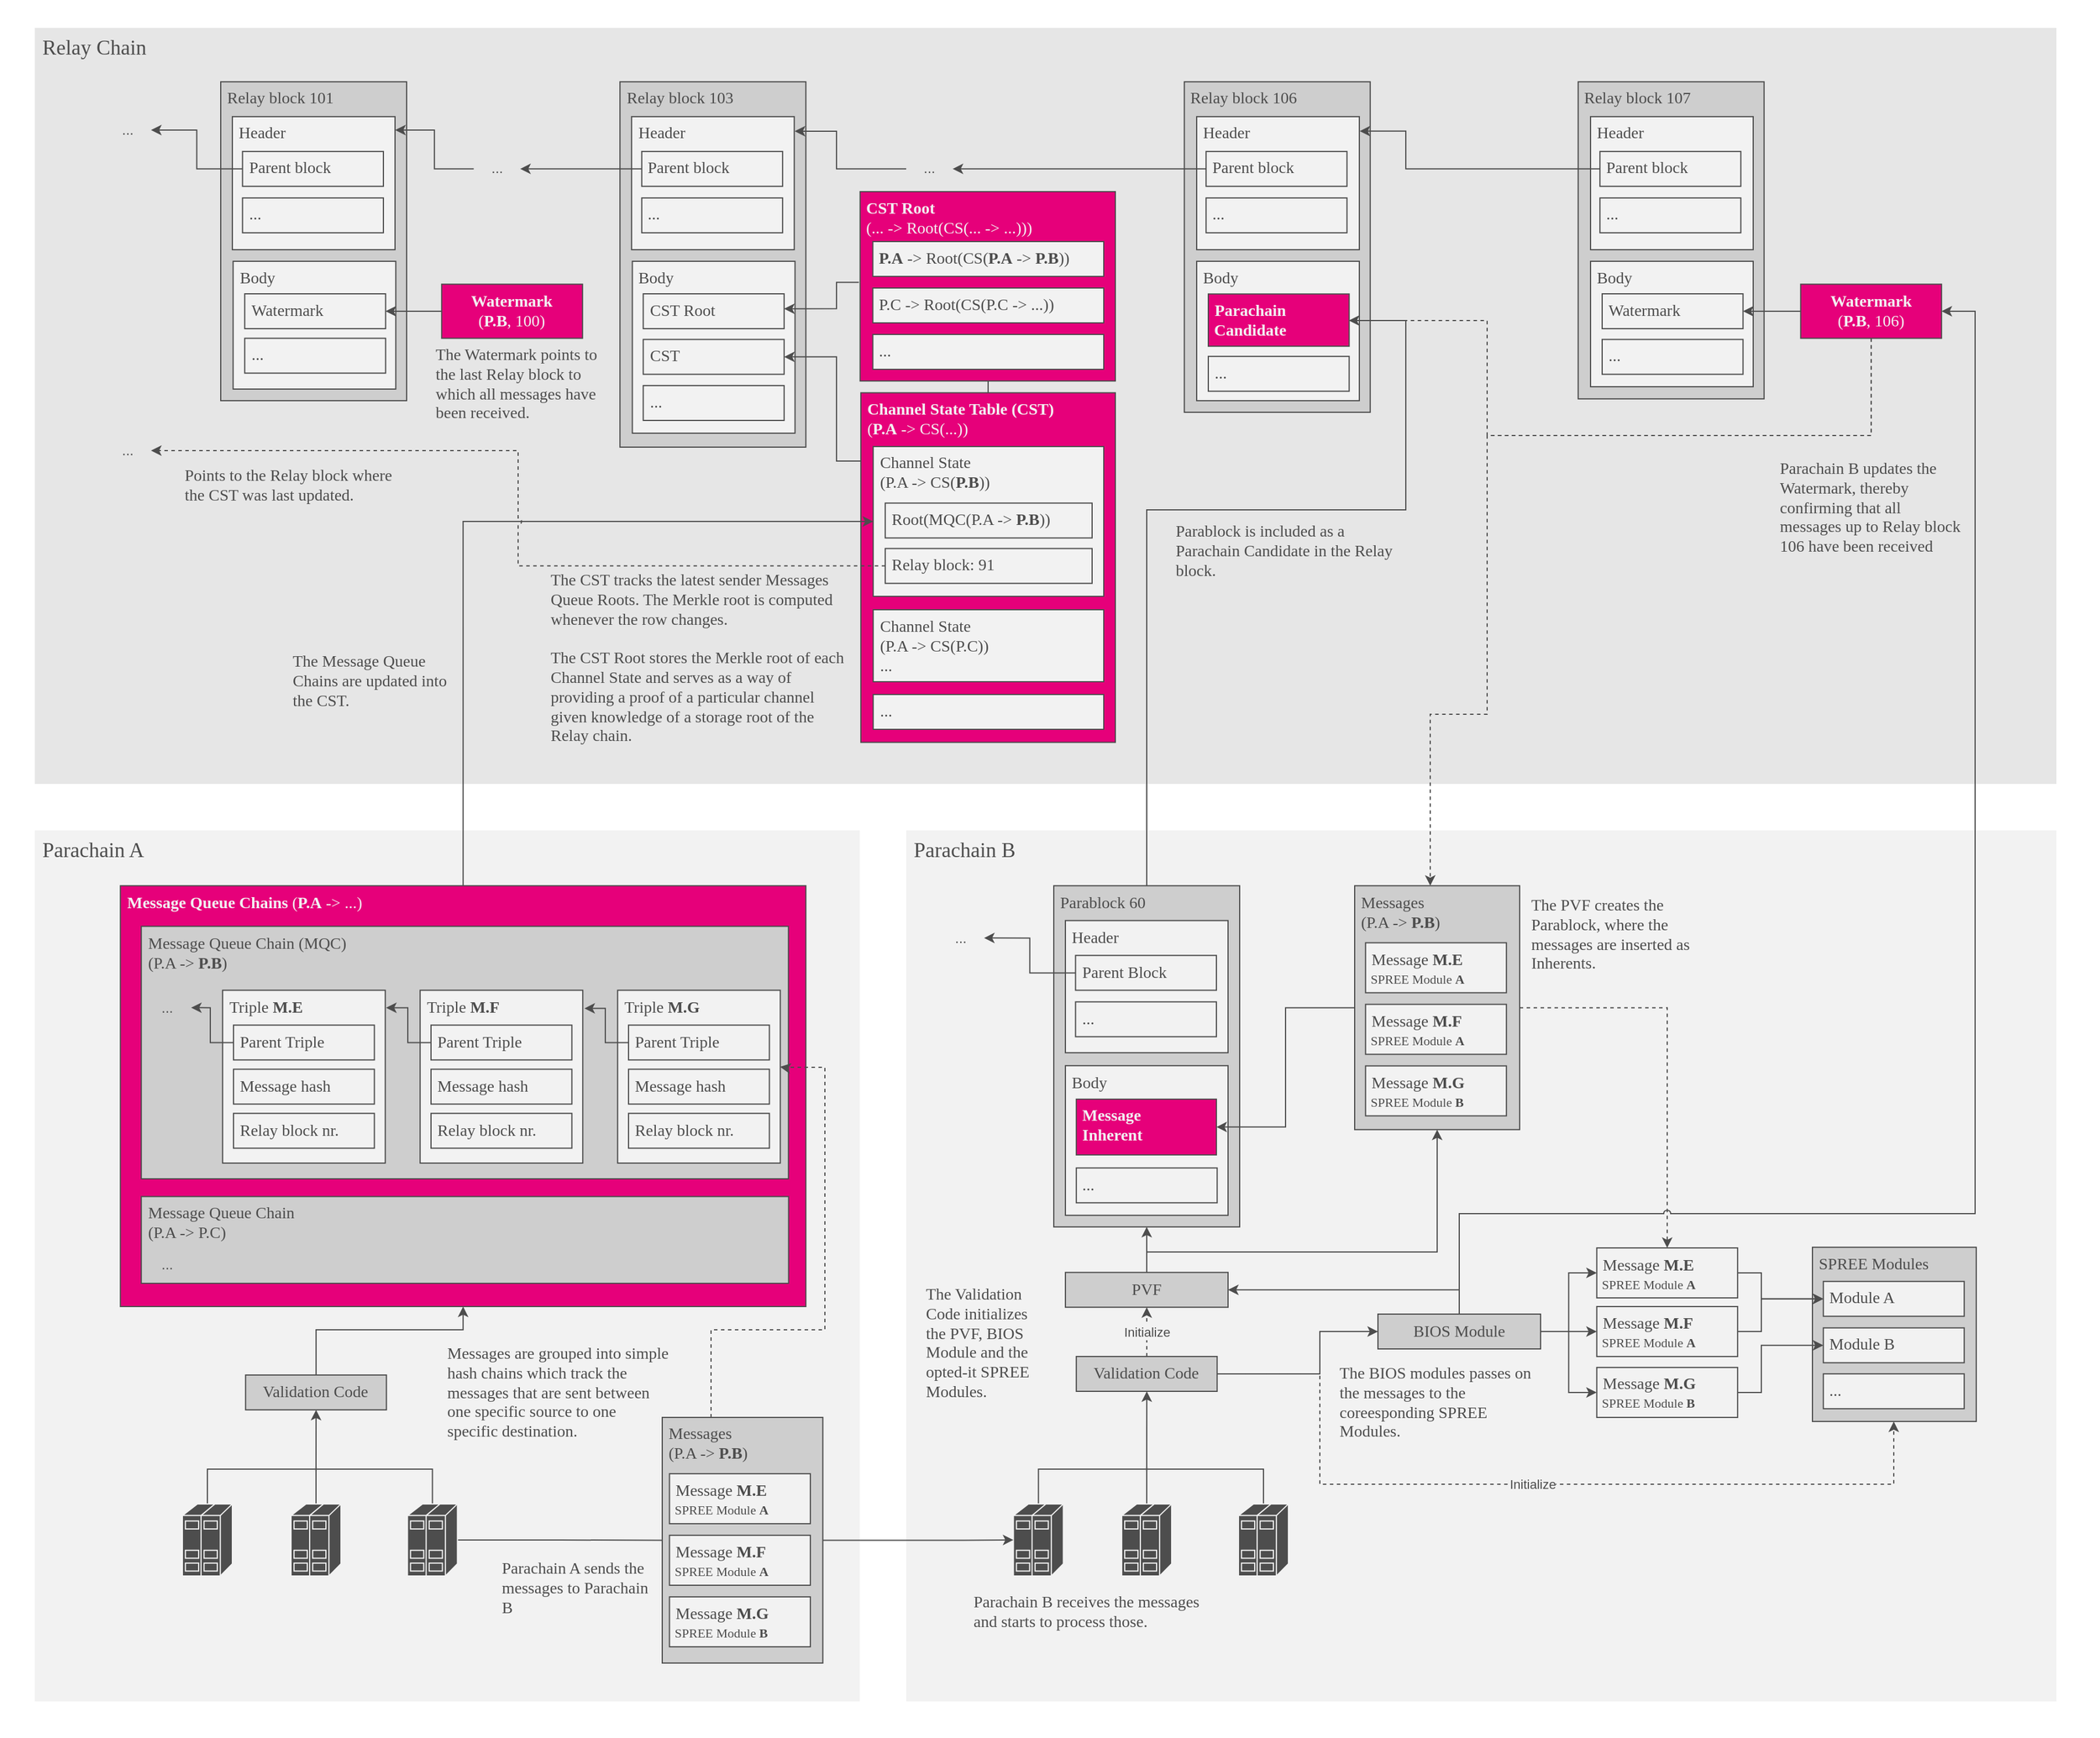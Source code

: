 <mxfile version="13.0.3" type="device"><diagram name="Page-1" id="c37626ed-c26b-45fb-9056-f9ebc6bb27b6"><mxGraphModel dx="996" dy="1680" grid="1" gridSize="10" guides="1" tooltips="1" connect="1" arrows="1" fold="1" page="0" pageScale="1" pageWidth="100" pageHeight="300" background="#ffffff" math="0" shadow="0"><root><mxCell id="0"/><mxCell id="1" parent="0"/><mxCell id="sgoLD-qB95qfLKONTNCj-82" value="" style="rounded=0;whiteSpace=wrap;html=1;strokeColor=none;fillColor=#FFFFFF;fontColor=#F2F2F2;align=left;" vertex="1" parent="1"><mxGeometry x="1390" y="65.17" width="1806.25" height="1494.83" as="geometry"/></mxCell><mxCell id="OikEdA9ZfXFce1G5l6Ne-153" value="&lt;font color=&quot;#4d4d4d&quot; style=&quot;font-size: 18px&quot;&gt;&amp;nbsp;Parachain B&lt;/font&gt;" style="rounded=0;whiteSpace=wrap;html=1;glass=0;strokeWidth=1;fillColor=#F2F2F2;gradientColor=none;fontColor=#CCFF99;align=left;verticalAlign=top;strokeColor=none;fontFamily=Work Sans;" parent="1" vertex="1"><mxGeometry x="2170" y="780" width="990" height="750" as="geometry"/></mxCell><mxCell id="OikEdA9ZfXFce1G5l6Ne-101" value="&lt;font color=&quot;#4d4d4d&quot; style=&quot;font-size: 18px&quot;&gt;&amp;nbsp;Parachain A&lt;/font&gt;" style="rounded=0;whiteSpace=wrap;html=1;glass=0;strokeWidth=1;fillColor=#F2F2F2;gradientColor=none;fontColor=#CCFF99;align=left;verticalAlign=top;strokeColor=none;fontFamily=Work Sans;" parent="1" vertex="1"><mxGeometry x="1420" y="780" width="710" height="750" as="geometry"/></mxCell><mxCell id="OikEdA9ZfXFce1G5l6Ne-83" value="&lt;font&gt;&lt;span style=&quot;font-size: 14px&quot;&gt;&lt;b&gt;&amp;nbsp;Message Queue Chains &lt;/b&gt;(&lt;b&gt;P.A&lt;/b&gt; -&amp;gt; ...)&lt;/span&gt;&lt;/font&gt;" style="rounded=0;whiteSpace=wrap;html=1;fillColor=#E6007A;strokeColor=#4D4D4D;strokeWidth=1;align=left;verticalAlign=top;glass=0;fontFamily=Work Sans;fontColor=#F2F2F2;" parent="1" vertex="1"><mxGeometry x="1493.62" y="827.67" width="590" height="362.33" as="geometry"/></mxCell><mxCell id="OikEdA9ZfXFce1G5l6Ne-53" value="&lt;span style=&quot;font-size: 14px&quot;&gt;&lt;font color=&quot;#4d4d4d&quot;&gt;&amp;nbsp;Message Queue Chain (MQC)&lt;br&gt;&amp;nbsp;(P.A -&amp;gt; &lt;b&gt;P.B&lt;/b&gt;)&lt;/font&gt;&lt;/span&gt;" style="rounded=0;whiteSpace=wrap;html=1;fillColor=#CECECE;strokeColor=#4D4D4D;strokeWidth=1;align=left;verticalAlign=top;glass=0;fontFamily=Work Sans;" parent="1" vertex="1"><mxGeometry x="1511.62" y="862.62" width="557" height="217.38" as="geometry"/></mxCell><mxCell id="sgRofUS0xUsG_b3ByoBQ-1" value="&lt;font color=&quot;#4d4d4d&quot; style=&quot;font-size: 18px&quot;&gt;&amp;nbsp;Relay Chain&lt;/font&gt;" style="rounded=0;whiteSpace=wrap;html=1;fillColor=#CECECE;strokeColor=none;strokeWidth=1;align=left;verticalAlign=top;glass=0;fontFamily=Work Sans;opacity=50;" parent="1" vertex="1"><mxGeometry x="1420" y="89" width="1740" height="651" as="geometry"/></mxCell><mxCell id="sgRofUS0xUsG_b3ByoBQ-224" value="&lt;font style=&quot;font-size: 14px&quot;&gt;&amp;nbsp;Parablock 60&lt;/font&gt;" style="rounded=0;whiteSpace=wrap;html=1;fillColor=#CECECE;strokeColor=#4D4D4D;strokeWidth=1;align=left;verticalAlign=top;glass=0;fontFamily=Work Sans;fontColor=#4D4D4D;" parent="1" vertex="1"><mxGeometry x="2297" y="827.67" width="160" height="293.76" as="geometry"/></mxCell><mxCell id="sgRofUS0xUsG_b3ByoBQ-225" value="&lt;span style=&quot;font-size: 14px&quot;&gt;&lt;font color=&quot;#4d4d4d&quot;&gt;&amp;nbsp;Header&lt;/font&gt;&lt;/span&gt;" style="rounded=0;whiteSpace=wrap;html=1;fillColor=#F2F2F2;strokeColor=#4D4D4D;strokeWidth=1;align=left;verticalAlign=top;glass=0;fontFamily=Work Sans;" parent="1" vertex="1"><mxGeometry x="2307" y="857.67" width="140" height="113.76" as="geometry"/></mxCell><mxCell id="sgRofUS0xUsG_b3ByoBQ-228" value="&lt;span style=&quot;font-size: 14px&quot;&gt;&lt;font color=&quot;#4d4d4d&quot;&gt;&amp;nbsp;Body&lt;/font&gt;&lt;/span&gt;" style="rounded=0;whiteSpace=wrap;html=1;fillColor=#F2F2F2;strokeColor=#4D4D4D;strokeWidth=1;align=left;verticalAlign=top;glass=0;fontFamily=Work Sans;" parent="1" vertex="1"><mxGeometry x="2307.01" y="982.62" width="140" height="128.81" as="geometry"/></mxCell><mxCell id="OikEdA9ZfXFce1G5l6Ne-240" style="edgeStyle=orthogonalEdgeStyle;rounded=0;orthogonalLoop=1;jettySize=auto;html=1;entryX=1;entryY=0.5;entryDx=0;entryDy=0;labelBackgroundColor=#CECECE;endArrow=classic;endFill=1;strokeColor=#4D4D4D;fontColor=#4D4D4D;" parent="1" source="sgRofUS0xUsG_b3ByoBQ-229" target="OikEdA9ZfXFce1G5l6Ne-239" edge="1"><mxGeometry relative="1" as="geometry"/></mxCell><mxCell id="sgRofUS0xUsG_b3ByoBQ-229" value="&lt;font color=&quot;#4d4d4d&quot;&gt;&lt;span style=&quot;font-size: 14px&quot;&gt;&amp;nbsp;Parent Block&lt;/span&gt;&lt;/font&gt;" style="rounded=0;whiteSpace=wrap;html=1;fillColor=#F2F2F2;strokeColor=#4D4D4D;strokeWidth=1;align=left;verticalAlign=top;glass=0;fontFamily=Work Sans;" parent="1" vertex="1"><mxGeometry x="2315.74" y="887.67" width="121.25" height="30" as="geometry"/></mxCell><mxCell id="sgRofUS0xUsG_b3ByoBQ-230" value="&lt;font color=&quot;#4d4d4d&quot;&gt;&lt;span style=&quot;font-size: 14px&quot;&gt;&amp;nbsp;...&lt;/span&gt;&lt;/font&gt;" style="rounded=0;whiteSpace=wrap;html=1;fillColor=#F2F2F2;strokeColor=#4D4D4D;strokeWidth=1;align=left;verticalAlign=top;glass=0;fontFamily=Work Sans;" parent="1" vertex="1"><mxGeometry x="2315.74" y="927.67" width="121.25" height="30" as="geometry"/></mxCell><mxCell id="sgRofUS0xUsG_b3ByoBQ-231" value="&lt;font&gt;&lt;span style=&quot;font-size: 14px&quot;&gt;&lt;b&gt;&amp;nbsp;Message&lt;br&gt;&amp;nbsp;Inherent&lt;/b&gt;&lt;/span&gt;&lt;/font&gt;" style="rounded=0;whiteSpace=wrap;html=1;fillColor=#E6007A;strokeColor=#4D4D4D;strokeWidth=1;align=left;verticalAlign=top;glass=0;fontFamily=Work Sans;fontColor=#F2F2F2;" parent="1" vertex="1"><mxGeometry x="2316.39" y="1011.43" width="120.61" height="48" as="geometry"/></mxCell><mxCell id="sgRofUS0xUsG_b3ByoBQ-232" value="&lt;font color=&quot;#4d4d4d&quot;&gt;&lt;span style=&quot;font-size: 14px&quot;&gt;&amp;nbsp;...&lt;/span&gt;&lt;/font&gt;" style="rounded=0;whiteSpace=wrap;html=1;fillColor=#F2F2F2;strokeColor=#4D4D4D;strokeWidth=1;align=left;verticalAlign=top;glass=0;fontFamily=Work Sans;" parent="1" vertex="1"><mxGeometry x="2316.39" y="1070.67" width="121.25" height="30" as="geometry"/></mxCell><mxCell id="OikEdA9ZfXFce1G5l6Ne-57" value="&lt;font&gt;&lt;span style=&quot;font-size: 14px&quot;&gt;&amp;nbsp;Triple &lt;b&gt;M.E&lt;/b&gt;&lt;/span&gt;&lt;/font&gt;" style="rounded=0;whiteSpace=wrap;html=1;fillColor=#F2F2F2;strokeColor=#4D4D4D;strokeWidth=1;align=left;verticalAlign=top;glass=0;fontFamily=Work Sans;fontColor=#4D4D4D;" parent="1" vertex="1"><mxGeometry x="1581.61" y="917.67" width="140" height="148.81" as="geometry"/></mxCell><mxCell id="OikEdA9ZfXFce1G5l6Ne-93" style="edgeStyle=orthogonalEdgeStyle;rounded=0;orthogonalLoop=1;jettySize=auto;html=1;entryX=1;entryY=0.5;entryDx=0;entryDy=0;labelBackgroundColor=#CECECE;strokeColor=#4D4D4D;fontColor=#F2F2F2;" parent="1" source="OikEdA9ZfXFce1G5l6Ne-58" target="OikEdA9ZfXFce1G5l6Ne-91" edge="1"><mxGeometry relative="1" as="geometry"/></mxCell><mxCell id="OikEdA9ZfXFce1G5l6Ne-58" value="&lt;font color=&quot;#4d4d4d&quot;&gt;&lt;span style=&quot;font-size: 14px&quot;&gt;&amp;nbsp;Parent Triple&lt;/span&gt;&lt;/font&gt;" style="rounded=0;whiteSpace=wrap;html=1;fillColor=#F2F2F2;strokeColor=#4D4D4D;strokeWidth=1;align=left;verticalAlign=top;glass=0;fontFamily=Work Sans;" parent="1" vertex="1"><mxGeometry x="1590.98" y="947.67" width="121.25" height="30" as="geometry"/></mxCell><mxCell id="OikEdA9ZfXFce1G5l6Ne-59" value="&lt;font color=&quot;#4d4d4d&quot;&gt;&lt;span style=&quot;font-size: 14px&quot;&gt;&amp;nbsp;Message hash&lt;/span&gt;&lt;/font&gt;" style="rounded=0;whiteSpace=wrap;html=1;fillColor=#F2F2F2;strokeColor=#4D4D4D;strokeWidth=1;align=left;verticalAlign=top;glass=0;fontFamily=Work Sans;" parent="1" vertex="1"><mxGeometry x="1590.98" y="985.67" width="121.25" height="30" as="geometry"/></mxCell><mxCell id="OikEdA9ZfXFce1G5l6Ne-60" value="&lt;font color=&quot;#4d4d4d&quot;&gt;&lt;span style=&quot;font-size: 14px&quot;&gt;&amp;nbsp;Relay block nr.&lt;/span&gt;&lt;/font&gt;" style="rounded=0;whiteSpace=wrap;html=1;fillColor=#F2F2F2;strokeColor=#4D4D4D;strokeWidth=1;align=left;verticalAlign=top;glass=0;fontFamily=Work Sans;" parent="1" vertex="1"><mxGeometry x="1590.98" y="1023.67" width="121.25" height="30" as="geometry"/></mxCell><mxCell id="OikEdA9ZfXFce1G5l6Ne-61" value="&lt;font&gt;&lt;span style=&quot;font-size: 14px&quot;&gt;&amp;nbsp;Triple &lt;b&gt;M.F&lt;/b&gt;&lt;/span&gt;&lt;/font&gt;" style="rounded=0;whiteSpace=wrap;html=1;fillColor=#F2F2F2;strokeColor=#4D4D4D;strokeWidth=1;align=left;verticalAlign=top;glass=0;fontFamily=Work Sans;fontColor=#4D4D4D;" parent="1" vertex="1"><mxGeometry x="1751.61" y="917.67" width="140" height="148.81" as="geometry"/></mxCell><mxCell id="OikEdA9ZfXFce1G5l6Ne-86" style="edgeStyle=orthogonalEdgeStyle;rounded=0;orthogonalLoop=1;jettySize=auto;html=1;entryX=1.005;entryY=0.101;entryDx=0;entryDy=0;entryPerimeter=0;labelBackgroundColor=#CECECE;strokeColor=#4D4D4D;fontColor=#F2F2F2;" parent="1" source="OikEdA9ZfXFce1G5l6Ne-62" target="OikEdA9ZfXFce1G5l6Ne-57" edge="1"><mxGeometry relative="1" as="geometry"/></mxCell><mxCell id="OikEdA9ZfXFce1G5l6Ne-62" value="&lt;font color=&quot;#4d4d4d&quot;&gt;&lt;span style=&quot;font-size: 14px&quot;&gt;&amp;nbsp;Parent Triple&lt;/span&gt;&lt;/font&gt;" style="rounded=0;whiteSpace=wrap;html=1;fillColor=#F2F2F2;strokeColor=#4D4D4D;strokeWidth=1;align=left;verticalAlign=top;glass=0;fontFamily=Work Sans;" parent="1" vertex="1"><mxGeometry x="1760.98" y="947.67" width="121.25" height="30" as="geometry"/></mxCell><mxCell id="OikEdA9ZfXFce1G5l6Ne-63" value="&lt;font color=&quot;#4d4d4d&quot;&gt;&lt;span style=&quot;font-size: 14px&quot;&gt;&amp;nbsp;Message hash&lt;/span&gt;&lt;/font&gt;" style="rounded=0;whiteSpace=wrap;html=1;fillColor=#F2F2F2;strokeColor=#4D4D4D;strokeWidth=1;align=left;verticalAlign=top;glass=0;fontFamily=Work Sans;" parent="1" vertex="1"><mxGeometry x="1760.98" y="985.67" width="121.25" height="30" as="geometry"/></mxCell><mxCell id="OikEdA9ZfXFce1G5l6Ne-64" value="&lt;font color=&quot;#4d4d4d&quot;&gt;&lt;span style=&quot;font-size: 14px&quot;&gt;&amp;nbsp;Relay block nr.&lt;/span&gt;&lt;/font&gt;" style="rounded=0;whiteSpace=wrap;html=1;fillColor=#F2F2F2;strokeColor=#4D4D4D;strokeWidth=1;align=left;verticalAlign=top;glass=0;fontFamily=Work Sans;" parent="1" vertex="1"><mxGeometry x="1760.98" y="1023.67" width="121.25" height="30" as="geometry"/></mxCell><mxCell id="OikEdA9ZfXFce1G5l6Ne-65" value="&lt;font&gt;&lt;span style=&quot;font-size: 14px&quot;&gt;&amp;nbsp;Triple &lt;b&gt;M.G&lt;/b&gt;&lt;/span&gt;&lt;/font&gt;" style="rounded=0;whiteSpace=wrap;html=1;fillColor=#F2F2F2;strokeColor=#4D4D4D;strokeWidth=1;align=left;verticalAlign=top;glass=0;fontFamily=Work Sans;fontColor=#4D4D4D;" parent="1" vertex="1"><mxGeometry x="1921.61" y="917.67" width="140" height="148.81" as="geometry"/></mxCell><mxCell id="OikEdA9ZfXFce1G5l6Ne-87" style="edgeStyle=orthogonalEdgeStyle;rounded=0;orthogonalLoop=1;jettySize=auto;html=1;entryX=1.01;entryY=0.105;entryDx=0;entryDy=0;entryPerimeter=0;labelBackgroundColor=#CECECE;strokeColor=#4D4D4D;fontColor=#F2F2F2;" parent="1" source="OikEdA9ZfXFce1G5l6Ne-66" target="OikEdA9ZfXFce1G5l6Ne-61" edge="1"><mxGeometry relative="1" as="geometry"/></mxCell><mxCell id="OikEdA9ZfXFce1G5l6Ne-66" value="&lt;font color=&quot;#4d4d4d&quot;&gt;&lt;span style=&quot;font-size: 14px&quot;&gt;&amp;nbsp;Parent Triple&lt;/span&gt;&lt;/font&gt;" style="rounded=0;whiteSpace=wrap;html=1;fillColor=#F2F2F2;strokeColor=#4D4D4D;strokeWidth=1;align=left;verticalAlign=top;glass=0;fontFamily=Work Sans;" parent="1" vertex="1"><mxGeometry x="1930.98" y="947.67" width="121.25" height="30" as="geometry"/></mxCell><mxCell id="OikEdA9ZfXFce1G5l6Ne-67" value="&lt;font color=&quot;#4d4d4d&quot;&gt;&lt;span style=&quot;font-size: 14px&quot;&gt;&amp;nbsp;Message hash&lt;/span&gt;&lt;/font&gt;" style="rounded=0;whiteSpace=wrap;html=1;fillColor=#F2F2F2;strokeColor=#4D4D4D;strokeWidth=1;align=left;verticalAlign=top;glass=0;fontFamily=Work Sans;" parent="1" vertex="1"><mxGeometry x="1930.98" y="985.67" width="121.25" height="30" as="geometry"/></mxCell><mxCell id="OikEdA9ZfXFce1G5l6Ne-68" value="&lt;font color=&quot;#4d4d4d&quot;&gt;&lt;span style=&quot;font-size: 14px&quot;&gt;&amp;nbsp;Relay block nr.&lt;/span&gt;&lt;/font&gt;" style="rounded=0;whiteSpace=wrap;html=1;fillColor=#F2F2F2;strokeColor=#4D4D4D;strokeWidth=1;align=left;verticalAlign=top;glass=0;fontFamily=Work Sans;" parent="1" vertex="1"><mxGeometry x="1930.98" y="1023.67" width="121.25" height="30" as="geometry"/></mxCell><mxCell id="OikEdA9ZfXFce1G5l6Ne-70" value="&lt;span style=&quot;font-size: 14px&quot;&gt;&lt;font color=&quot;#4d4d4d&quot;&gt;&amp;nbsp;Message Queue Chain&lt;br&gt;&amp;nbsp;(P.A -&amp;gt; P.C)&lt;/font&gt;&lt;/span&gt;" style="rounded=0;whiteSpace=wrap;html=1;fillColor=#CECECE;strokeColor=#4D4D4D;strokeWidth=1;align=left;verticalAlign=top;glass=0;fontFamily=Work Sans;" parent="1" vertex="1"><mxGeometry x="1511.62" y="1095.29" width="557.13" height="74.71" as="geometry"/></mxCell><mxCell id="OikEdA9ZfXFce1G5l6Ne-91" value="..." style="rounded=0;whiteSpace=wrap;html=1;fillColor=none;fontColor=#4D4D4D;opacity=50;strokeColor=none;verticalAlign=middle;" parent="1" vertex="1"><mxGeometry x="1514.48" y="917.67" width="40" height="30" as="geometry"/></mxCell><mxCell id="OikEdA9ZfXFce1G5l6Ne-92" value="..." style="rounded=0;whiteSpace=wrap;html=1;fillColor=none;fontColor=#4D4D4D;opacity=50;strokeColor=none;verticalAlign=middle;" parent="1" vertex="1"><mxGeometry x="1511.29" y="1138.95" width="46.38" height="30" as="geometry"/></mxCell><mxCell id="OikEdA9ZfXFce1G5l6Ne-114" value="&lt;span style=&quot;font-size: 14px&quot;&gt;&lt;b&gt;Watermark&lt;/b&gt;&lt;br&gt;(&lt;b&gt;P.B&lt;/b&gt;, 100)&lt;br&gt;&lt;/span&gt;" style="rounded=0;whiteSpace=wrap;html=1;fillColor=#E6007A;strokeColor=#4D4D4D;strokeWidth=1;align=center;verticalAlign=top;glass=0;fontFamily=Work Sans;fontColor=#F2F2F2;" parent="1" vertex="1"><mxGeometry x="1770.15" y="309.71" width="121.25" height="46.57" as="geometry"/></mxCell><mxCell id="OikEdA9ZfXFce1G5l6Ne-204" style="edgeStyle=orthogonalEdgeStyle;rounded=0;orthogonalLoop=1;jettySize=auto;html=1;labelBackgroundColor=#CECECE;strokeColor=#4D4D4D;fontColor=#4D4D4D;endArrow=none;endFill=0;" parent="1" source="OikEdA9ZfXFce1G5l6Ne-115" edge="1"><mxGeometry relative="1" as="geometry"><mxPoint x="1661.8" y="1329.95" as="targetPoint"/><Array as="points"><mxPoint x="1568.37" y="1329.95"/><mxPoint x="1662.37" y="1329.95"/></Array></mxGeometry></mxCell><mxCell id="OikEdA9ZfXFce1G5l6Ne-115" value="" style="shape=mxgraph.cisco.servers.standard_host;html=1;pointerEvents=1;dashed=0;fillColor=#4d4d4d;strokeColor=#f2f2f2;strokeWidth=1;verticalLabelPosition=top;verticalAlign=bottom;align=right;outlineConnect=0;autosize=0;container=0;horizontal=1;labelPosition=left;fontFamily=Work Sans;" parent="1" vertex="1"><mxGeometry x="1547.0" y="1359.95" width="43" height="62" as="geometry"/></mxCell><mxCell id="sgoLD-qB95qfLKONTNCj-30" style="edgeStyle=orthogonalEdgeStyle;rounded=0;orthogonalLoop=1;jettySize=auto;html=1;strokeColor=#4D4D4D;dashed=1;" edge="1" parent="1" source="OikEdA9ZfXFce1G5l6Ne-149" target="OikEdA9ZfXFce1G5l6Ne-248"><mxGeometry relative="1" as="geometry"><Array as="points"><mxPoint x="3001" y="440"/><mxPoint x="2670" y="440"/><mxPoint x="2670" y="341"/></Array></mxGeometry></mxCell><mxCell id="sgoLD-qB95qfLKONTNCj-31" style="edgeStyle=orthogonalEdgeStyle;rounded=0;orthogonalLoop=1;jettySize=auto;html=1;entryX=0.458;entryY=0;entryDx=0;entryDy=0;entryPerimeter=0;dashed=1;strokeColor=#4D4D4D;" edge="1" parent="1" source="OikEdA9ZfXFce1G5l6Ne-149" target="OikEdA9ZfXFce1G5l6Ne-234"><mxGeometry relative="1" as="geometry"><Array as="points"><mxPoint x="3001" y="440"/><mxPoint x="2670" y="440"/><mxPoint x="2670" y="680"/><mxPoint x="2621" y="680"/></Array></mxGeometry></mxCell><mxCell id="OikEdA9ZfXFce1G5l6Ne-149" value="&lt;span style=&quot;font-size: 14px&quot;&gt;&lt;b&gt;Watermark&lt;/b&gt;&lt;br&gt;(&lt;b&gt;P.B&lt;/b&gt;, 106)&lt;br&gt;&lt;/span&gt;" style="rounded=0;whiteSpace=wrap;html=1;fillColor=#E6007A;strokeColor=#4D4D4D;strokeWidth=1;align=center;verticalAlign=top;glass=0;fontFamily=Work Sans;fontColor=#F2F2F2;" parent="1" vertex="1"><mxGeometry x="2939.87" y="309.71" width="121.25" height="46.57" as="geometry"/></mxCell><mxCell id="sgoLD-qB95qfLKONTNCj-7" style="edgeStyle=orthogonalEdgeStyle;rounded=0;orthogonalLoop=1;jettySize=auto;html=1;entryX=0;entryY=0.5;entryDx=0;entryDy=0;strokeColor=#4D4D4D;" edge="1" parent="1" source="OikEdA9ZfXFce1G5l6Ne-158" target="sgoLD-qB95qfLKONTNCj-1"><mxGeometry relative="1" as="geometry"><Array as="points"><mxPoint x="2526" y="1248"/><mxPoint x="2526" y="1212"/></Array></mxGeometry></mxCell><mxCell id="sgoLD-qB95qfLKONTNCj-9" value="Initialize" style="edgeStyle=orthogonalEdgeStyle;rounded=0;orthogonalLoop=1;jettySize=auto;html=1;entryX=0.5;entryY=1;entryDx=0;entryDy=0;strokeColor=#4D4D4D;dashed=1;labelBackgroundColor=#F2F2F2;fontColor=#4D4D4D;" edge="1" parent="1" source="OikEdA9ZfXFce1G5l6Ne-158" target="sgoLD-qB95qfLKONTNCj-3"><mxGeometry relative="1" as="geometry"><Array as="points"><mxPoint x="2526" y="1248"/><mxPoint x="2526" y="1343"/><mxPoint x="3020" y="1343"/><mxPoint x="3020" y="1289"/></Array></mxGeometry></mxCell><mxCell id="sgoLD-qB95qfLKONTNCj-10" value="Initialize" style="edgeStyle=orthogonalEdgeStyle;rounded=0;orthogonalLoop=1;jettySize=auto;html=1;entryX=0.5;entryY=1;entryDx=0;entryDy=0;strokeColor=#4D4D4D;dashed=1;fontColor=#4D4D4D;labelBackgroundColor=#F2F2F2;" edge="1" parent="1" source="OikEdA9ZfXFce1G5l6Ne-158" target="sgoLD-qB95qfLKONTNCj-2"><mxGeometry relative="1" as="geometry"/></mxCell><mxCell id="OikEdA9ZfXFce1G5l6Ne-158" value="&lt;font color=&quot;#4d4d4d&quot;&gt;&lt;span style=&quot;font-size: 14px&quot;&gt;Validation Code&lt;/span&gt;&lt;/font&gt;" style="rounded=0;whiteSpace=wrap;html=1;fillColor=#CECECE;strokeColor=#4D4D4D;strokeWidth=1;align=center;verticalAlign=top;glass=0;fontFamily=Work Sans;" parent="1" vertex="1"><mxGeometry x="2316.38" y="1233" width="121.25" height="30" as="geometry"/></mxCell><mxCell id="OikEdA9ZfXFce1G5l6Ne-165" value="&lt;font style=&quot;font-size: 14px&quot;&gt;&amp;nbsp;Relay block 103&lt;/font&gt;" style="rounded=0;whiteSpace=wrap;html=1;fillColor=#CECECE;strokeColor=#4D4D4D;strokeWidth=1;align=left;verticalAlign=top;glass=0;fontFamily=Work Sans;fontColor=#4D4D4D;" parent="1" vertex="1"><mxGeometry x="1923.62" y="135.43" width="160" height="314.57" as="geometry"/></mxCell><mxCell id="OikEdA9ZfXFce1G5l6Ne-166" value="&lt;span style=&quot;font-size: 14px&quot;&gt;&lt;font color=&quot;#4d4d4d&quot;&gt;&amp;nbsp;Header&lt;/font&gt;&lt;/span&gt;" style="rounded=0;whiteSpace=wrap;html=1;fillColor=#F2F2F2;strokeColor=#4D4D4D;strokeWidth=1;align=left;verticalAlign=top;glass=0;fontFamily=Work Sans;" parent="1" vertex="1"><mxGeometry x="1933.62" y="165.43" width="140" height="114.57" as="geometry"/></mxCell><mxCell id="OikEdA9ZfXFce1G5l6Ne-168" value="&lt;span style=&quot;font-size: 14px&quot;&gt;&lt;font color=&quot;#4d4d4d&quot;&gt;&amp;nbsp;Body&lt;/font&gt;&lt;/span&gt;" style="rounded=0;whiteSpace=wrap;html=1;fillColor=#F2F2F2;strokeColor=#4D4D4D;strokeWidth=1;align=left;verticalAlign=top;glass=0;fontFamily=Work Sans;" parent="1" vertex="1"><mxGeometry x="1934.27" y="290" width="140" height="148" as="geometry"/></mxCell><mxCell id="OikEdA9ZfXFce1G5l6Ne-197" style="edgeStyle=orthogonalEdgeStyle;rounded=0;orthogonalLoop=1;jettySize=auto;html=1;entryX=1;entryY=0.5;entryDx=0;entryDy=0;labelBackgroundColor=#CECECE;strokeColor=#4D4D4D;fontColor=#4D4D4D;" parent="1" source="OikEdA9ZfXFce1G5l6Ne-169" target="OikEdA9ZfXFce1G5l6Ne-194" edge="1"><mxGeometry relative="1" as="geometry"/></mxCell><mxCell id="OikEdA9ZfXFce1G5l6Ne-169" value="&lt;font color=&quot;#4d4d4d&quot;&gt;&lt;span style=&quot;font-size: 14px&quot;&gt;&amp;nbsp;Parent block&lt;/span&gt;&lt;/font&gt;" style="rounded=0;whiteSpace=wrap;html=1;fillColor=#F2F2F2;strokeColor=#4D4D4D;strokeWidth=1;align=left;verticalAlign=top;glass=0;fontFamily=Work Sans;" parent="1" vertex="1"><mxGeometry x="1942.36" y="195.43" width="121.25" height="30" as="geometry"/></mxCell><mxCell id="OikEdA9ZfXFce1G5l6Ne-170" value="&lt;font color=&quot;#4d4d4d&quot;&gt;&lt;span style=&quot;font-size: 14px&quot;&gt;&amp;nbsp;...&lt;/span&gt;&lt;/font&gt;" style="rounded=0;whiteSpace=wrap;html=1;fillColor=#F2F2F2;strokeColor=#4D4D4D;strokeWidth=1;align=left;verticalAlign=top;glass=0;fontFamily=Work Sans;" parent="1" vertex="1"><mxGeometry x="1942.36" y="235.43" width="121.25" height="30" as="geometry"/></mxCell><mxCell id="OikEdA9ZfXFce1G5l6Ne-172" value="&lt;font color=&quot;#4d4d4d&quot;&gt;&lt;span style=&quot;font-size: 14px&quot;&gt;&amp;nbsp;CST Root&lt;/span&gt;&lt;/font&gt;" style="rounded=0;whiteSpace=wrap;html=1;fillColor=#F2F2F2;strokeColor=#4D4D4D;strokeWidth=1;align=left;verticalAlign=top;glass=0;fontFamily=Work Sans;" parent="1" vertex="1"><mxGeometry x="1943.65" y="318" width="121.25" height="30" as="geometry"/></mxCell><mxCell id="OikEdA9ZfXFce1G5l6Ne-174" value="&lt;font style=&quot;font-size: 14px&quot;&gt;&amp;nbsp;Relay block 106&lt;/font&gt;" style="rounded=0;whiteSpace=wrap;html=1;fillColor=#CECECE;strokeColor=#4D4D4D;strokeWidth=1;align=left;verticalAlign=top;glass=0;fontFamily=Work Sans;fontColor=#4D4D4D;" parent="1" vertex="1"><mxGeometry x="2409.36" y="135.43" width="160" height="284.57" as="geometry"/></mxCell><mxCell id="OikEdA9ZfXFce1G5l6Ne-175" value="&lt;span style=&quot;font-size: 14px&quot;&gt;&lt;font color=&quot;#4d4d4d&quot;&gt;&amp;nbsp;Header&lt;/font&gt;&lt;/span&gt;" style="rounded=0;whiteSpace=wrap;html=1;fillColor=#F2F2F2;strokeColor=#4D4D4D;strokeWidth=1;align=left;verticalAlign=top;glass=0;fontFamily=Work Sans;" parent="1" vertex="1"><mxGeometry x="2420.01" y="165.43" width="140" height="114.57" as="geometry"/></mxCell><mxCell id="OikEdA9ZfXFce1G5l6Ne-177" value="&lt;span style=&quot;font-size: 14px&quot;&gt;&lt;font color=&quot;#4d4d4d&quot;&gt;&amp;nbsp;Body&lt;/font&gt;&lt;/span&gt;" style="rounded=0;whiteSpace=wrap;html=1;fillColor=#F2F2F2;strokeColor=#4D4D4D;strokeWidth=1;align=left;verticalAlign=top;glass=0;fontFamily=Work Sans;" parent="1" vertex="1"><mxGeometry x="2420.01" y="290" width="140" height="120" as="geometry"/></mxCell><mxCell id="OikEdA9ZfXFce1G5l6Ne-198" style="edgeStyle=orthogonalEdgeStyle;rounded=0;orthogonalLoop=1;jettySize=auto;html=1;entryX=1;entryY=0.5;entryDx=0;entryDy=0;labelBackgroundColor=#CECECE;strokeColor=#4D4D4D;fontColor=#4D4D4D;" parent="1" source="OikEdA9ZfXFce1G5l6Ne-178" target="OikEdA9ZfXFce1G5l6Ne-195" edge="1"><mxGeometry relative="1" as="geometry"/></mxCell><mxCell id="OikEdA9ZfXFce1G5l6Ne-183" value="&lt;font style=&quot;font-size: 14px&quot;&gt;&amp;nbsp;Relay block 101&lt;/font&gt;" style="rounded=0;whiteSpace=wrap;html=1;fillColor=#CECECE;strokeColor=#4D4D4D;strokeWidth=1;align=left;verticalAlign=top;glass=0;fontFamily=Work Sans;fontColor=#4D4D4D;" parent="1" vertex="1"><mxGeometry x="1580" y="135.43" width="160" height="274.57" as="geometry"/></mxCell><mxCell id="OikEdA9ZfXFce1G5l6Ne-184" value="&lt;span style=&quot;font-size: 14px&quot;&gt;&lt;font color=&quot;#4d4d4d&quot;&gt;&amp;nbsp;Header&lt;/font&gt;&lt;/span&gt;" style="rounded=0;whiteSpace=wrap;html=1;fillColor=#F2F2F2;strokeColor=#4D4D4D;strokeWidth=1;align=left;verticalAlign=top;glass=0;fontFamily=Work Sans;" parent="1" vertex="1"><mxGeometry x="1590" y="165.43" width="140" height="114.57" as="geometry"/></mxCell><mxCell id="OikEdA9ZfXFce1G5l6Ne-186" value="&lt;span style=&quot;font-size: 14px&quot;&gt;&lt;font color=&quot;#4d4d4d&quot;&gt;&amp;nbsp;Body&lt;/font&gt;&lt;/span&gt;" style="rounded=0;whiteSpace=wrap;html=1;fillColor=#F2F2F2;strokeColor=#4D4D4D;strokeWidth=1;align=left;verticalAlign=top;glass=0;fontFamily=Work Sans;" parent="1" vertex="1"><mxGeometry x="1590.65" y="290" width="140" height="110" as="geometry"/></mxCell><mxCell id="OikEdA9ZfXFce1G5l6Ne-220" style="edgeStyle=orthogonalEdgeStyle;rounded=0;orthogonalLoop=1;jettySize=auto;html=1;entryX=1;entryY=0.5;entryDx=0;entryDy=0;labelBackgroundColor=#CECECE;strokeColor=#4D4D4D;fontColor=#4D4D4D;" parent="1" source="OikEdA9ZfXFce1G5l6Ne-187" target="OikEdA9ZfXFce1G5l6Ne-219" edge="1"><mxGeometry relative="1" as="geometry"/></mxCell><mxCell id="OikEdA9ZfXFce1G5l6Ne-187" value="&lt;font color=&quot;#4d4d4d&quot;&gt;&lt;span style=&quot;font-size: 14px&quot;&gt;&amp;nbsp;Parent block&lt;/span&gt;&lt;/font&gt;" style="rounded=0;whiteSpace=wrap;html=1;fillColor=#F2F2F2;strokeColor=#4D4D4D;strokeWidth=1;align=left;verticalAlign=top;glass=0;fontFamily=Work Sans;" parent="1" vertex="1"><mxGeometry x="1598.74" y="195.43" width="121.25" height="30" as="geometry"/></mxCell><mxCell id="OikEdA9ZfXFce1G5l6Ne-188" value="&lt;font color=&quot;#4d4d4d&quot;&gt;&lt;span style=&quot;font-size: 14px&quot;&gt;&amp;nbsp;...&lt;/span&gt;&lt;/font&gt;" style="rounded=0;whiteSpace=wrap;html=1;fillColor=#F2F2F2;strokeColor=#4D4D4D;strokeWidth=1;align=left;verticalAlign=top;glass=0;fontFamily=Work Sans;" parent="1" vertex="1"><mxGeometry x="1598.74" y="235.43" width="121.25" height="30" as="geometry"/></mxCell><mxCell id="OikEdA9ZfXFce1G5l6Ne-190" value="&lt;font color=&quot;#4d4d4d&quot;&gt;&lt;span style=&quot;font-size: 14px&quot;&gt;&amp;nbsp;Watermark&lt;/span&gt;&lt;/font&gt;" style="rounded=0;whiteSpace=wrap;html=1;fillColor=#F2F2F2;strokeColor=#4D4D4D;strokeWidth=1;align=left;verticalAlign=top;glass=0;fontFamily=Work Sans;" parent="1" vertex="1"><mxGeometry x="1600.64" y="318" width="121.25" height="30" as="geometry"/></mxCell><mxCell id="OikEdA9ZfXFce1G5l6Ne-117" style="edgeStyle=orthogonalEdgeStyle;rounded=0;orthogonalLoop=1;jettySize=auto;html=1;entryX=1;entryY=0.5;entryDx=0;entryDy=0;labelBackgroundColor=#CECECE;strokeColor=#4D4D4D;fontColor=#4D4D4D;" parent="1" source="OikEdA9ZfXFce1G5l6Ne-114" target="OikEdA9ZfXFce1G5l6Ne-190" edge="1"><mxGeometry relative="1" as="geometry"><mxPoint x="1721.28" y="289.57" as="targetPoint"/></mxGeometry></mxCell><mxCell id="OikEdA9ZfXFce1G5l6Ne-196" style="edgeStyle=orthogonalEdgeStyle;rounded=0;orthogonalLoop=1;jettySize=auto;html=1;entryX=1.001;entryY=0.101;entryDx=0;entryDy=0;entryPerimeter=0;labelBackgroundColor=#CECECE;strokeColor=#4D4D4D;fontColor=#4D4D4D;" parent="1" source="OikEdA9ZfXFce1G5l6Ne-194" target="OikEdA9ZfXFce1G5l6Ne-184" edge="1"><mxGeometry relative="1" as="geometry"/></mxCell><mxCell id="OikEdA9ZfXFce1G5l6Ne-194" value="..." style="rounded=0;whiteSpace=wrap;html=1;fillColor=none;fontColor=#4D4D4D;opacity=50;strokeColor=none;verticalAlign=middle;" parent="1" vertex="1"><mxGeometry x="1797.75" y="195.43" width="40" height="30" as="geometry"/></mxCell><mxCell id="OikEdA9ZfXFce1G5l6Ne-199" style="edgeStyle=orthogonalEdgeStyle;rounded=0;orthogonalLoop=1;jettySize=auto;html=1;labelBackgroundColor=#CECECE;strokeColor=#4D4D4D;fontColor=#4D4D4D;" parent="1" source="OikEdA9ZfXFce1G5l6Ne-195" edge="1"><mxGeometry relative="1" as="geometry"><mxPoint x="2074" y="178" as="targetPoint"/><Array as="points"><mxPoint x="2110" y="210"/><mxPoint x="2110" y="178"/></Array></mxGeometry></mxCell><mxCell id="OikEdA9ZfXFce1G5l6Ne-195" value="..." style="rounded=0;whiteSpace=wrap;html=1;fillColor=none;fontColor=#4D4D4D;opacity=50;strokeColor=none;verticalAlign=middle;" parent="1" vertex="1"><mxGeometry x="2169.99" y="195.43" width="40" height="30" as="geometry"/></mxCell><mxCell id="OikEdA9ZfXFce1G5l6Ne-218" style="edgeStyle=orthogonalEdgeStyle;rounded=0;orthogonalLoop=1;jettySize=auto;html=1;entryX=0.5;entryY=1;entryDx=0;entryDy=0;labelBackgroundColor=#CECECE;strokeColor=#4D4D4D;fontColor=#4D4D4D;" parent="1" source="OikEdA9ZfXFce1G5l6Ne-200" target="OikEdA9ZfXFce1G5l6Ne-83" edge="1"><mxGeometry relative="1" as="geometry"><Array as="points"><mxPoint x="1662" y="1210"/><mxPoint x="1789" y="1210"/></Array></mxGeometry></mxCell><mxCell id="OikEdA9ZfXFce1G5l6Ne-200" value="&lt;font color=&quot;#4d4d4d&quot;&gt;&lt;span style=&quot;font-size: 14px&quot;&gt;Validation Code&lt;/span&gt;&lt;/font&gt;" style="rounded=0;whiteSpace=wrap;html=1;fillColor=#CECECE;strokeColor=#4D4D4D;strokeWidth=1;align=center;verticalAlign=top;glass=0;fontFamily=Work Sans;" parent="1" vertex="1"><mxGeometry x="1601.37" y="1248.95" width="121.25" height="30" as="geometry"/></mxCell><mxCell id="OikEdA9ZfXFce1G5l6Ne-203" style="edgeStyle=orthogonalEdgeStyle;rounded=0;orthogonalLoop=1;jettySize=auto;html=1;labelBackgroundColor=#CECECE;strokeColor=#4D4D4D;fontColor=#4D4D4D;" parent="1" source="OikEdA9ZfXFce1G5l6Ne-201" target="OikEdA9ZfXFce1G5l6Ne-200" edge="1"><mxGeometry relative="1" as="geometry"/></mxCell><mxCell id="OikEdA9ZfXFce1G5l6Ne-201" value="" style="shape=mxgraph.cisco.servers.standard_host;html=1;pointerEvents=1;dashed=0;fillColor=#4d4d4d;strokeColor=#f2f2f2;strokeWidth=1;verticalLabelPosition=top;verticalAlign=bottom;align=right;outlineConnect=0;autosize=0;container=0;horizontal=1;labelPosition=left;fontFamily=Work Sans;" parent="1" vertex="1"><mxGeometry x="1640.49" y="1359.95" width="43" height="62" as="geometry"/></mxCell><mxCell id="OikEdA9ZfXFce1G5l6Ne-205" style="edgeStyle=orthogonalEdgeStyle;rounded=0;orthogonalLoop=1;jettySize=auto;html=1;labelBackgroundColor=#CECECE;strokeColor=#4D4D4D;fontColor=#4D4D4D;endArrow=none;endFill=0;" parent="1" source="OikEdA9ZfXFce1G5l6Ne-202" edge="1"><mxGeometry relative="1" as="geometry"><mxPoint x="1661.8" y="1329.95" as="targetPoint"/><Array as="points"><mxPoint x="1762.37" y="1329.95"/><mxPoint x="1662.37" y="1329.95"/></Array></mxGeometry></mxCell><mxCell id="OikEdA9ZfXFce1G5l6Ne-227" style="edgeStyle=orthogonalEdgeStyle;rounded=0;orthogonalLoop=1;jettySize=auto;html=1;entryX=0;entryY=0.5;entryDx=0;entryDy=0;labelBackgroundColor=#CECECE;endArrow=none;endFill=0;strokeColor=#4D4D4D;fontColor=#4D4D4D;" parent="1" source="OikEdA9ZfXFce1G5l6Ne-202" target="OikEdA9ZfXFce1G5l6Ne-223" edge="1"><mxGeometry relative="1" as="geometry"/></mxCell><mxCell id="OikEdA9ZfXFce1G5l6Ne-202" value="" style="shape=mxgraph.cisco.servers.standard_host;html=1;pointerEvents=1;dashed=0;fillColor=#4d4d4d;strokeColor=#f2f2f2;strokeWidth=1;verticalLabelPosition=top;verticalAlign=bottom;align=right;outlineConnect=0;autosize=0;container=0;horizontal=1;labelPosition=left;fontFamily=Work Sans;" parent="1" vertex="1"><mxGeometry x="1740.73" y="1359.95" width="43" height="62" as="geometry"/></mxCell><mxCell id="OikEdA9ZfXFce1G5l6Ne-210" style="edgeStyle=orthogonalEdgeStyle;rounded=0;orthogonalLoop=1;jettySize=auto;html=1;labelBackgroundColor=#CECECE;strokeColor=#4D4D4D;fontColor=#4D4D4D;endArrow=none;endFill=0;" parent="1" source="OikEdA9ZfXFce1G5l6Ne-206" edge="1"><mxGeometry relative="1" as="geometry"><mxPoint x="2377" y="1293" as="targetPoint"/><Array as="points"><mxPoint x="2284" y="1330"/><mxPoint x="2377" y="1330"/></Array></mxGeometry></mxCell><mxCell id="OikEdA9ZfXFce1G5l6Ne-206" value="" style="shape=mxgraph.cisco.servers.standard_host;html=1;pointerEvents=1;dashed=0;fillColor=#4d4d4d;strokeColor=#f2f2f2;strokeWidth=1;verticalLabelPosition=top;verticalAlign=bottom;align=right;outlineConnect=0;autosize=0;container=0;horizontal=1;labelPosition=left;fontFamily=Work Sans;" parent="1" vertex="1"><mxGeometry x="2262.25" y="1359.95" width="43" height="62" as="geometry"/></mxCell><mxCell id="OikEdA9ZfXFce1G5l6Ne-209" style="edgeStyle=orthogonalEdgeStyle;rounded=0;orthogonalLoop=1;jettySize=auto;html=1;labelBackgroundColor=#CECECE;strokeColor=#4D4D4D;fontColor=#4D4D4D;" parent="1" source="OikEdA9ZfXFce1G5l6Ne-207" target="OikEdA9ZfXFce1G5l6Ne-158" edge="1"><mxGeometry relative="1" as="geometry"/></mxCell><mxCell id="OikEdA9ZfXFce1G5l6Ne-207" value="" style="shape=mxgraph.cisco.servers.standard_host;html=1;pointerEvents=1;dashed=0;fillColor=#4d4d4d;strokeColor=#f2f2f2;strokeWidth=1;verticalLabelPosition=top;verticalAlign=bottom;align=right;outlineConnect=0;autosize=0;container=0;horizontal=1;labelPosition=left;fontFamily=Work Sans;" parent="1" vertex="1"><mxGeometry x="2355.47" y="1359.95" width="43" height="62" as="geometry"/></mxCell><mxCell id="OikEdA9ZfXFce1G5l6Ne-211" style="edgeStyle=orthogonalEdgeStyle;rounded=0;orthogonalLoop=1;jettySize=auto;html=1;labelBackgroundColor=#CECECE;strokeColor=#4D4D4D;fontColor=#4D4D4D;endArrow=none;endFill=0;" parent="1" source="OikEdA9ZfXFce1G5l6Ne-208" edge="1"><mxGeometry relative="1" as="geometry"><mxPoint x="2377" y="1293" as="targetPoint"/><Array as="points"><mxPoint x="2478" y="1330"/><mxPoint x="2377" y="1330"/></Array></mxGeometry></mxCell><mxCell id="OikEdA9ZfXFce1G5l6Ne-208" value="" style="shape=mxgraph.cisco.servers.standard_host;html=1;pointerEvents=1;dashed=0;fillColor=#4d4d4d;strokeColor=#f2f2f2;strokeWidth=1;verticalLabelPosition=top;verticalAlign=bottom;align=right;outlineConnect=0;autosize=0;container=0;horizontal=1;labelPosition=left;fontFamily=Work Sans;" parent="1" vertex="1"><mxGeometry x="2455.98" y="1359.95" width="43" height="62" as="geometry"/></mxCell><mxCell id="OikEdA9ZfXFce1G5l6Ne-219" value="..." style="rounded=0;whiteSpace=wrap;html=1;fillColor=none;fontColor=#4D4D4D;opacity=50;strokeColor=none;verticalAlign=middle;" parent="1" vertex="1"><mxGeometry x="1480" y="162" width="40" height="30" as="geometry"/></mxCell><mxCell id="OikEdA9ZfXFce1G5l6Ne-228" style="edgeStyle=orthogonalEdgeStyle;rounded=0;orthogonalLoop=1;jettySize=auto;html=1;entryX=0;entryY=0.5;entryDx=0;entryDy=0;entryPerimeter=0;labelBackgroundColor=#CECECE;endArrow=classic;endFill=1;strokeColor=#4D4D4D;fontColor=#4D4D4D;" parent="1" source="OikEdA9ZfXFce1G5l6Ne-223" target="OikEdA9ZfXFce1G5l6Ne-206" edge="1"><mxGeometry relative="1" as="geometry"><Array as="points"><mxPoint x="2220" y="1391"/><mxPoint x="2220" y="1391"/></Array></mxGeometry></mxCell><mxCell id="OikEdA9ZfXFce1G5l6Ne-223" value="&lt;font color=&quot;#4d4d4d&quot;&gt;&lt;span style=&quot;font-size: 14px&quot;&gt;&amp;nbsp;Messages&lt;br&gt;&amp;nbsp;(P.A -&amp;gt; &lt;b&gt;P.B&lt;/b&gt;)&lt;/span&gt;&lt;/font&gt;" style="rounded=0;whiteSpace=wrap;html=1;fillColor=#CECECE;strokeColor=#4D4D4D;strokeWidth=1;align=left;verticalAlign=top;glass=0;fontFamily=Work Sans;" parent="1" vertex="1"><mxGeometry x="1960" y="1285.46" width="138.23" height="211.5" as="geometry"/></mxCell><mxCell id="OikEdA9ZfXFce1G5l6Ne-224" value="&lt;font color=&quot;#4d4d4d&quot;&gt;&lt;span style=&quot;font-size: 14px&quot;&gt;&amp;nbsp;Message &lt;/span&gt;&lt;b style=&quot;font-size: 14px&quot;&gt;M.E&lt;/b&gt;&lt;br&gt;&lt;font style=&quot;font-size: 11px&quot;&gt;&amp;nbsp;SPREE Module &lt;b&gt;A&lt;/b&gt;&lt;/font&gt;&lt;br&gt;&lt;/font&gt;" style="rounded=0;whiteSpace=wrap;html=1;fillColor=#F2F2F2;strokeColor=#4D4D4D;strokeWidth=1;align=left;verticalAlign=top;glass=0;fontFamily=Work Sans;" parent="1" vertex="1"><mxGeometry x="1966.24" y="1333.95" width="121.25" height="43.01" as="geometry"/></mxCell><mxCell id="sgoLD-qB95qfLKONTNCj-12" style="edgeStyle=orthogonalEdgeStyle;rounded=0;orthogonalLoop=1;jettySize=auto;html=1;entryX=1;entryY=0.5;entryDx=0;entryDy=0;strokeColor=#4D4D4D;" edge="1" parent="1" source="OikEdA9ZfXFce1G5l6Ne-234" target="sgRofUS0xUsG_b3ByoBQ-231"><mxGeometry relative="1" as="geometry"/></mxCell><mxCell id="sgoLD-qB95qfLKONTNCj-62" style="edgeStyle=orthogonalEdgeStyle;rounded=0;jumpStyle=arc;orthogonalLoop=1;jettySize=auto;html=1;entryX=0.5;entryY=0;entryDx=0;entryDy=0;labelBackgroundColor=#F2F2F2;startArrow=none;startFill=0;endArrow=classic;endFill=1;strokeColor=#4D4D4D;fontColor=#4D4D4D;dashed=1;" edge="1" parent="1" source="OikEdA9ZfXFce1G5l6Ne-234" target="sgoLD-qB95qfLKONTNCj-41"><mxGeometry relative="1" as="geometry"/></mxCell><mxCell id="OikEdA9ZfXFce1G5l6Ne-234" value="&lt;font color=&quot;#4d4d4d&quot;&gt;&lt;span style=&quot;font-size: 14px&quot;&gt;&amp;nbsp;Messages&lt;br&gt;&amp;nbsp;(P.A -&amp;gt; &lt;b&gt;P.B&lt;/b&gt;)&lt;/span&gt;&lt;/font&gt;" style="rounded=0;whiteSpace=wrap;html=1;fillColor=#CECECE;strokeColor=#4D4D4D;strokeWidth=1;align=left;verticalAlign=top;glass=0;fontFamily=Work Sans;" parent="1" vertex="1"><mxGeometry x="2556" y="827.67" width="142" height="210" as="geometry"/></mxCell><mxCell id="OikEdA9ZfXFce1G5l6Ne-239" value="..." style="rounded=0;whiteSpace=wrap;html=1;fillColor=none;fontColor=#4D4D4D;opacity=50;strokeColor=none;verticalAlign=middle;" parent="1" vertex="1"><mxGeometry x="2197" y="857.67" width="40" height="30" as="geometry"/></mxCell><mxCell id="OikEdA9ZfXFce1G5l6Ne-178" value="&lt;font color=&quot;#4d4d4d&quot;&gt;&lt;span style=&quot;font-size: 14px&quot;&gt;&amp;nbsp;Parent block&lt;/span&gt;&lt;/font&gt;" style="rounded=0;whiteSpace=wrap;html=1;fillColor=#F2F2F2;strokeColor=#4D4D4D;strokeWidth=1;align=left;verticalAlign=top;glass=0;fontFamily=Work Sans;" parent="1" vertex="1"><mxGeometry x="2428.1" y="195.43" width="121.25" height="30" as="geometry"/></mxCell><mxCell id="OikEdA9ZfXFce1G5l6Ne-179" value="&lt;font color=&quot;#4d4d4d&quot;&gt;&lt;span style=&quot;font-size: 14px&quot;&gt;&amp;nbsp;...&lt;/span&gt;&lt;/font&gt;" style="rounded=0;whiteSpace=wrap;html=1;fillColor=#F2F2F2;strokeColor=#4D4D4D;strokeWidth=1;align=left;verticalAlign=top;glass=0;fontFamily=Work Sans;" parent="1" vertex="1"><mxGeometry x="2428.1" y="235.43" width="121.25" height="30" as="geometry"/></mxCell><mxCell id="OikEdA9ZfXFce1G5l6Ne-243" value="&lt;font color=&quot;#4d4d4d&quot;&gt;&lt;span style=&quot;font-size: 14px&quot;&gt;&amp;nbsp;CST&lt;/span&gt;&lt;/font&gt;" style="rounded=0;whiteSpace=wrap;html=1;fillColor=#F2F2F2;strokeColor=#4D4D4D;strokeWidth=1;align=left;verticalAlign=top;glass=0;fontFamily=Work Sans;" parent="1" vertex="1"><mxGeometry x="1943.65" y="357.28" width="121.25" height="30" as="geometry"/></mxCell><mxCell id="OikEdA9ZfXFce1G5l6Ne-248" value="&lt;font&gt;&lt;b&gt;&lt;span style=&quot;font-size: 14px&quot;&gt;&amp;nbsp;Parachain&lt;br&gt;&lt;/span&gt;&amp;nbsp;&lt;font style=&quot;font-size: 14px&quot;&gt;Candidate&lt;/font&gt;&lt;/b&gt;&lt;/font&gt;" style="rounded=0;whiteSpace=wrap;html=1;fillColor=#E6007A;strokeColor=#4D4D4D;strokeWidth=1;align=left;verticalAlign=top;glass=0;fontFamily=Work Sans;fontColor=#F2F2F2;" parent="1" vertex="1"><mxGeometry x="2430" y="318.14" width="121.25" height="45" as="geometry"/></mxCell><mxCell id="OikEdA9ZfXFce1G5l6Ne-250" value="&lt;font color=&quot;#4d4d4d&quot;&gt;&lt;span style=&quot;font-size: 14px&quot;&gt;&amp;nbsp;...&lt;/span&gt;&lt;/font&gt;" style="rounded=0;whiteSpace=wrap;html=1;fillColor=#F2F2F2;strokeColor=#4D4D4D;strokeWidth=1;align=left;verticalAlign=top;glass=0;fontFamily=Work Sans;" parent="1" vertex="1"><mxGeometry x="1600.64" y="356.28" width="121.25" height="30" as="geometry"/></mxCell><mxCell id="OikEdA9ZfXFce1G5l6Ne-251" value="&lt;font color=&quot;#4d4d4d&quot;&gt;&lt;span style=&quot;font-size: 14px&quot;&gt;&amp;nbsp;...&lt;/span&gt;&lt;/font&gt;" style="rounded=0;whiteSpace=wrap;html=1;fillColor=#F2F2F2;strokeColor=#4D4D4D;strokeWidth=1;align=left;verticalAlign=top;glass=0;fontFamily=Work Sans;" parent="1" vertex="1"><mxGeometry x="2430" y="371.86" width="121.25" height="30" as="geometry"/></mxCell><mxCell id="OikEdA9ZfXFce1G5l6Ne-252" style="edgeStyle=orthogonalEdgeStyle;rounded=0;orthogonalLoop=1;jettySize=auto;html=1;labelBackgroundColor=#CECECE;endArrow=classic;endFill=1;strokeColor=#4D4D4D;fontColor=#4D4D4D;exitX=0.5;exitY=0;exitDx=0;exitDy=0;" parent="1" source="sgRofUS0xUsG_b3ByoBQ-224" edge="1"><mxGeometry relative="1" as="geometry"><Array as="points"><mxPoint x="2377" y="504"/><mxPoint x="2600" y="504"/><mxPoint x="2600" y="341"/></Array><mxPoint x="2551" y="341" as="targetPoint"/></mxGeometry></mxCell><mxCell id="OikEdA9ZfXFce1G5l6Ne-258" value="&lt;font color=&quot;#4d4d4d&quot;&gt;&lt;span style=&quot;font-size: 14px&quot;&gt;&amp;nbsp;...&lt;/span&gt;&lt;/font&gt;" style="rounded=0;whiteSpace=wrap;html=1;fillColor=#F2F2F2;strokeColor=#4D4D4D;strokeWidth=1;align=left;verticalAlign=top;glass=0;fontFamily=Work Sans;" parent="1" vertex="1"><mxGeometry x="1943.65" y="397" width="121.25" height="30" as="geometry"/></mxCell><mxCell id="OikEdA9ZfXFce1G5l6Ne-277" style="edgeStyle=orthogonalEdgeStyle;rounded=0;orthogonalLoop=1;jettySize=auto;html=1;entryX=1;entryY=0.428;entryDx=0;entryDy=0;labelBackgroundColor=#CECECE;startArrow=none;startFill=0;endArrow=classic;endFill=1;strokeColor=#4D4D4D;fontColor=#4D4D4D;exitX=-0.005;exitY=0.479;exitDx=0;exitDy=0;exitPerimeter=0;entryPerimeter=0;" parent="1" source="OikEdA9ZfXFce1G5l6Ne-264" target="OikEdA9ZfXFce1G5l6Ne-172" edge="1"><mxGeometry relative="1" as="geometry"><Array as="points"><mxPoint x="2110" y="308"/><mxPoint x="2110" y="331"/></Array></mxGeometry></mxCell><mxCell id="OikEdA9ZfXFce1G5l6Ne-280" style="edgeStyle=orthogonalEdgeStyle;rounded=0;orthogonalLoop=1;jettySize=auto;html=1;entryX=0.5;entryY=0;entryDx=0;entryDy=0;labelBackgroundColor=#CECECE;startArrow=none;startFill=0;endArrow=none;endFill=0;strokeColor=#4D4D4D;fontColor=#4D4D4D;" parent="1" target="OikEdA9ZfXFce1G5l6Ne-268" edge="1"><mxGeometry relative="1" as="geometry"><mxPoint x="2231.15" y="387.28" as="sourcePoint"/></mxGeometry></mxCell><mxCell id="OikEdA9ZfXFce1G5l6Ne-264" value="&lt;span style=&quot;font-size: 14px&quot;&gt;&lt;b&gt;&amp;nbsp;CST Root&lt;br&gt;&lt;/b&gt;&amp;nbsp;(... -&amp;gt; Root(CS(... -&amp;gt; ...)))&lt;br&gt;&lt;/span&gt;" style="rounded=0;whiteSpace=wrap;html=1;fillColor=#E6007A;strokeColor=#4D4D4D;strokeWidth=1;align=left;verticalAlign=top;glass=0;fontFamily=Work Sans;fontColor=#F2F2F2;" parent="1" vertex="1"><mxGeometry x="2130.32" y="230" width="219.68" height="163.07" as="geometry"/></mxCell><mxCell id="OikEdA9ZfXFce1G5l6Ne-265" value="&lt;font color=&quot;#4d4d4d&quot;&gt;&lt;span style=&quot;font-size: 14px&quot;&gt;&amp;nbsp;&lt;b&gt;P.A&lt;/b&gt; -&amp;gt; Root(CS(&lt;b&gt;P.A&lt;/b&gt; -&amp;gt; &lt;b&gt;P.B&lt;/b&gt;))&lt;/span&gt;&lt;/font&gt;" style="rounded=0;whiteSpace=wrap;html=1;fillColor=#F2F2F2;strokeColor=#4D4D4D;strokeWidth=1;align=left;verticalAlign=top;glass=0;fontFamily=Work Sans;" parent="1" vertex="1"><mxGeometry x="2141.26" y="273" width="198.74" height="30" as="geometry"/></mxCell><mxCell id="OikEdA9ZfXFce1G5l6Ne-266" value="&lt;font color=&quot;#4d4d4d&quot;&gt;&lt;span style=&quot;font-size: 14px&quot;&gt;&amp;nbsp;P.C -&amp;gt; Root(CS(P.C -&amp;gt; ...))&lt;/span&gt;&lt;/font&gt;" style="rounded=0;whiteSpace=wrap;html=1;fillColor=#F2F2F2;strokeColor=#4D4D4D;strokeWidth=1;align=left;verticalAlign=top;glass=0;fontFamily=Work Sans;" parent="1" vertex="1"><mxGeometry x="2141.26" y="313" width="198.74" height="30" as="geometry"/></mxCell><mxCell id="OikEdA9ZfXFce1G5l6Ne-276" style="edgeStyle=orthogonalEdgeStyle;rounded=0;orthogonalLoop=1;jettySize=auto;html=1;entryX=1;entryY=0.5;entryDx=0;entryDy=0;labelBackgroundColor=#CECECE;startArrow=none;startFill=0;endArrow=classic;endFill=1;strokeColor=#4D4D4D;fontColor=#4D4D4D;" parent="1" source="OikEdA9ZfXFce1G5l6Ne-268" target="OikEdA9ZfXFce1G5l6Ne-243" edge="1"><mxGeometry relative="1" as="geometry"><Array as="points"><mxPoint x="2110" y="462"/><mxPoint x="2110" y="372"/></Array></mxGeometry></mxCell><mxCell id="OikEdA9ZfXFce1G5l6Ne-268" value="&lt;span style=&quot;font-size: 14px&quot;&gt;&lt;b&gt;&amp;nbsp;Channel State Table (CST)&lt;br&gt;&lt;/b&gt;&amp;nbsp;(&lt;b&gt;P.A&lt;/b&gt; -&amp;gt; CS(...))&lt;br&gt;&lt;/span&gt;" style="rounded=0;whiteSpace=wrap;html=1;fillColor=#E6007A;strokeColor=#4D4D4D;strokeWidth=1;align=left;verticalAlign=top;glass=0;fontFamily=Work Sans;fontColor=#F2F2F2;" parent="1" vertex="1"><mxGeometry x="2130.95" y="403.21" width="219.05" height="301" as="geometry"/></mxCell><mxCell id="sgoLD-qB95qfLKONTNCj-59" style="edgeStyle=orthogonalEdgeStyle;rounded=0;jumpStyle=arc;orthogonalLoop=1;jettySize=auto;html=1;entryX=0.5;entryY=0;entryDx=0;entryDy=0;labelBackgroundColor=#F2F2F2;strokeColor=#4D4D4D;fontColor=#4D4D4D;startArrow=classic;startFill=1;endArrow=none;endFill=0;" edge="1" parent="1" source="OikEdA9ZfXFce1G5l6Ne-269" target="OikEdA9ZfXFce1G5l6Ne-83"><mxGeometry relative="1" as="geometry"/></mxCell><mxCell id="OikEdA9ZfXFce1G5l6Ne-269" value="&lt;font color=&quot;#4d4d4d&quot;&gt;&lt;span style=&quot;font-size: 14px&quot;&gt;&amp;nbsp;Channel State&lt;br&gt;&amp;nbsp;(P.A -&amp;gt; CS(&lt;b&gt;P.B&lt;/b&gt;))&lt;br&gt;&lt;/span&gt;&lt;/font&gt;" style="rounded=0;whiteSpace=wrap;html=1;fillColor=#F2F2F2;strokeColor=#4D4D4D;strokeWidth=1;align=left;verticalAlign=top;glass=0;fontFamily=Work Sans;" parent="1" vertex="1"><mxGeometry x="2141.58" y="449.48" width="198.42" height="129" as="geometry"/></mxCell><mxCell id="OikEdA9ZfXFce1G5l6Ne-281" style="edgeStyle=orthogonalEdgeStyle;rounded=0;orthogonalLoop=1;jettySize=auto;html=1;entryX=0.999;entryY=0.443;entryDx=0;entryDy=0;labelBackgroundColor=#CECECE;startArrow=none;startFill=0;endArrow=classic;endFill=1;strokeColor=#4D4D4D;fontColor=#4D4D4D;entryPerimeter=0;dashed=1;" parent="1" source="OikEdA9ZfXFce1G5l6Ne-223" target="OikEdA9ZfXFce1G5l6Ne-65" edge="1"><mxGeometry relative="1" as="geometry"><Array as="points"><mxPoint x="2002" y="1210"/><mxPoint x="2100" y="1210"/><mxPoint x="2100" y="984"/><mxPoint x="2064" y="984"/></Array></mxGeometry></mxCell><mxCell id="sgoLD-qB95qfLKONTNCj-32" style="edgeStyle=orthogonalEdgeStyle;rounded=0;orthogonalLoop=1;jettySize=auto;html=1;entryX=1;entryY=0.5;entryDx=0;entryDy=0;labelBackgroundColor=#F2F2F2;strokeColor=#4D4D4D;fontColor=#4D4D4D;exitX=0.5;exitY=0;exitDx=0;exitDy=0;" edge="1" parent="1" source="sgoLD-qB95qfLKONTNCj-1" target="sgoLD-qB95qfLKONTNCj-2"><mxGeometry relative="1" as="geometry"><Array as="points"><mxPoint x="2646" y="1176"/></Array></mxGeometry></mxCell><mxCell id="sgoLD-qB95qfLKONTNCj-45" style="edgeStyle=orthogonalEdgeStyle;rounded=0;orthogonalLoop=1;jettySize=auto;html=1;entryX=0;entryY=0.5;entryDx=0;entryDy=0;labelBackgroundColor=#F2F2F2;strokeColor=#4D4D4D;fontColor=#4D4D4D;" edge="1" parent="1" source="sgoLD-qB95qfLKONTNCj-1" target="sgoLD-qB95qfLKONTNCj-41"><mxGeometry relative="1" as="geometry"/></mxCell><mxCell id="sgoLD-qB95qfLKONTNCj-46" style="edgeStyle=orthogonalEdgeStyle;rounded=0;orthogonalLoop=1;jettySize=auto;html=1;entryX=0;entryY=0.5;entryDx=0;entryDy=0;labelBackgroundColor=#F2F2F2;strokeColor=#4D4D4D;fontColor=#4D4D4D;" edge="1" parent="1" source="sgoLD-qB95qfLKONTNCj-1" target="sgoLD-qB95qfLKONTNCj-42"><mxGeometry relative="1" as="geometry"/></mxCell><mxCell id="sgoLD-qB95qfLKONTNCj-47" style="edgeStyle=orthogonalEdgeStyle;rounded=0;orthogonalLoop=1;jettySize=auto;html=1;entryX=0;entryY=0.5;entryDx=0;entryDy=0;labelBackgroundColor=#F2F2F2;strokeColor=#4D4D4D;fontColor=#4D4D4D;" edge="1" parent="1" source="sgoLD-qB95qfLKONTNCj-1" target="sgoLD-qB95qfLKONTNCj-43"><mxGeometry relative="1" as="geometry"/></mxCell><mxCell id="sgoLD-qB95qfLKONTNCj-63" style="edgeStyle=orthogonalEdgeStyle;rounded=0;jumpStyle=arc;orthogonalLoop=1;jettySize=auto;html=1;entryX=1;entryY=0.5;entryDx=0;entryDy=0;labelBackgroundColor=#F2F2F2;startArrow=none;startFill=0;endArrow=classic;endFill=1;strokeColor=#4D4D4D;fontColor=#4D4D4D;exitX=0.5;exitY=0;exitDx=0;exitDy=0;" edge="1" parent="1" source="sgoLD-qB95qfLKONTNCj-1" target="OikEdA9ZfXFce1G5l6Ne-149"><mxGeometry relative="1" as="geometry"><Array as="points"><mxPoint x="2646" y="1110"/><mxPoint x="3090" y="1110"/><mxPoint x="3090" y="333"/></Array></mxGeometry></mxCell><mxCell id="sgoLD-qB95qfLKONTNCj-1" value="&lt;font color=&quot;#4d4d4d&quot;&gt;&lt;span style=&quot;font-size: 14px&quot;&gt;BIOS Module&lt;/span&gt;&lt;/font&gt;" style="rounded=0;whiteSpace=wrap;html=1;fillColor=#CECECE;strokeColor=#4D4D4D;strokeWidth=1;align=center;verticalAlign=top;glass=0;fontFamily=Work Sans;" vertex="1" parent="1"><mxGeometry x="2576.01" y="1196.5" width="140" height="30" as="geometry"/></mxCell><mxCell id="sgoLD-qB95qfLKONTNCj-11" style="edgeStyle=orthogonalEdgeStyle;rounded=0;orthogonalLoop=1;jettySize=auto;html=1;entryX=0.5;entryY=1;entryDx=0;entryDy=0;strokeColor=#4D4D4D;" edge="1" parent="1" source="sgoLD-qB95qfLKONTNCj-2" target="sgRofUS0xUsG_b3ByoBQ-224"><mxGeometry relative="1" as="geometry"/></mxCell><mxCell id="sgoLD-qB95qfLKONTNCj-33" style="edgeStyle=orthogonalEdgeStyle;rounded=0;orthogonalLoop=1;jettySize=auto;html=1;entryX=0.5;entryY=1;entryDx=0;entryDy=0;labelBackgroundColor=#F2F2F2;strokeColor=#4D4D4D;fontColor=#4D4D4D;" edge="1" parent="1" source="sgoLD-qB95qfLKONTNCj-2" target="OikEdA9ZfXFce1G5l6Ne-234"><mxGeometry relative="1" as="geometry"><Array as="points"><mxPoint x="2377" y="1143"/><mxPoint x="2627" y="1143"/></Array></mxGeometry></mxCell><mxCell id="sgoLD-qB95qfLKONTNCj-2" value="&lt;font color=&quot;#4d4d4d&quot;&gt;&lt;span style=&quot;font-size: 14px&quot;&gt;PVF&lt;/span&gt;&lt;/font&gt;" style="rounded=0;whiteSpace=wrap;html=1;fillColor=#CECECE;strokeColor=#4D4D4D;strokeWidth=1;align=center;verticalAlign=top;glass=0;fontFamily=Work Sans;" vertex="1" parent="1"><mxGeometry x="2307.02" y="1160.62" width="140" height="30" as="geometry"/></mxCell><mxCell id="sgoLD-qB95qfLKONTNCj-3" value="&lt;font color=&quot;#4d4d4d&quot;&gt;&lt;span style=&quot;font-size: 14px&quot;&gt;&amp;nbsp;SPREE Modules&lt;/span&gt;&lt;/font&gt;" style="rounded=0;whiteSpace=wrap;html=1;fillColor=#CECECE;strokeColor=#4D4D4D;strokeWidth=1;align=left;verticalAlign=top;glass=0;fontFamily=Work Sans;" vertex="1" parent="1"><mxGeometry x="2950" y="1138.95" width="141" height="150" as="geometry"/></mxCell><mxCell id="sgoLD-qB95qfLKONTNCj-4" value="&lt;font color=&quot;#4d4d4d&quot;&gt;&lt;span style=&quot;font-size: 14px&quot;&gt;&amp;nbsp;Module A&lt;/span&gt;&lt;/font&gt;" style="rounded=0;whiteSpace=wrap;html=1;fillColor=#F2F2F2;strokeColor=#4D4D4D;strokeWidth=1;align=left;verticalAlign=top;glass=0;fontFamily=Work Sans;" vertex="1" parent="1"><mxGeometry x="2959.37" y="1168.37" width="121.25" height="30" as="geometry"/></mxCell><mxCell id="sgoLD-qB95qfLKONTNCj-5" value="&lt;font color=&quot;#4d4d4d&quot;&gt;&lt;span style=&quot;font-size: 14px&quot;&gt;&amp;nbsp;Module B&lt;/span&gt;&lt;/font&gt;" style="rounded=0;whiteSpace=wrap;html=1;fillColor=#F2F2F2;strokeColor=#4D4D4D;strokeWidth=1;align=left;verticalAlign=top;glass=0;fontFamily=Work Sans;" vertex="1" parent="1"><mxGeometry x="2959.37" y="1208.37" width="121.25" height="30" as="geometry"/></mxCell><mxCell id="sgoLD-qB95qfLKONTNCj-6" value="&lt;font color=&quot;#4d4d4d&quot;&gt;&lt;span style=&quot;font-size: 14px&quot;&gt;&amp;nbsp;...&lt;/span&gt;&lt;/font&gt;" style="rounded=0;whiteSpace=wrap;html=1;fillColor=#F2F2F2;strokeColor=#4D4D4D;strokeWidth=1;align=left;verticalAlign=top;glass=0;fontFamily=Work Sans;" vertex="1" parent="1"><mxGeometry x="2959.37" y="1247.95" width="121.25" height="30" as="geometry"/></mxCell><mxCell id="sgoLD-qB95qfLKONTNCj-17" value="&lt;font style=&quot;font-size: 14px&quot;&gt;&amp;nbsp;Relay block 107&lt;/font&gt;" style="rounded=0;whiteSpace=wrap;html=1;fillColor=#CECECE;strokeColor=#4D4D4D;strokeWidth=1;align=left;verticalAlign=top;glass=0;fontFamily=Work Sans;fontColor=#4D4D4D;" vertex="1" parent="1"><mxGeometry x="2748.36" y="135.43" width="160" height="273" as="geometry"/></mxCell><mxCell id="sgoLD-qB95qfLKONTNCj-18" value="&lt;span style=&quot;font-size: 14px&quot;&gt;&lt;font color=&quot;#4d4d4d&quot;&gt;&amp;nbsp;Header&lt;/font&gt;&lt;/span&gt;" style="rounded=0;whiteSpace=wrap;html=1;fillColor=#F2F2F2;strokeColor=#4D4D4D;strokeWidth=1;align=left;verticalAlign=top;glass=0;fontFamily=Work Sans;" vertex="1" parent="1"><mxGeometry x="2759.01" y="165.43" width="140" height="114.57" as="geometry"/></mxCell><mxCell id="sgoLD-qB95qfLKONTNCj-19" value="&lt;span style=&quot;font-size: 14px&quot;&gt;&lt;font color=&quot;#4d4d4d&quot;&gt;&amp;nbsp;Body&lt;/font&gt;&lt;/span&gt;" style="rounded=0;whiteSpace=wrap;html=1;fillColor=#F2F2F2;strokeColor=#4D4D4D;strokeWidth=1;align=left;verticalAlign=top;glass=0;fontFamily=Work Sans;" vertex="1" parent="1"><mxGeometry x="2759.01" y="290" width="140" height="108" as="geometry"/></mxCell><mxCell id="sgoLD-qB95qfLKONTNCj-20" value="&lt;font color=&quot;#4d4d4d&quot;&gt;&lt;span style=&quot;font-size: 14px&quot;&gt;&amp;nbsp;Watermark&lt;/span&gt;&lt;/font&gt;" style="rounded=0;whiteSpace=wrap;html=1;fillColor=#F2F2F2;strokeColor=#4D4D4D;strokeWidth=1;align=left;verticalAlign=top;glass=0;fontFamily=Work Sans;" vertex="1" parent="1"><mxGeometry x="2769" y="318" width="121.25" height="30" as="geometry"/></mxCell><mxCell id="sgoLD-qB95qfLKONTNCj-26" style="edgeStyle=orthogonalEdgeStyle;rounded=0;orthogonalLoop=1;jettySize=auto;html=1;entryX=1.002;entryY=0.109;entryDx=0;entryDy=0;entryPerimeter=0;strokeColor=#4D4D4D;" edge="1" parent="1" source="sgoLD-qB95qfLKONTNCj-21" target="OikEdA9ZfXFce1G5l6Ne-175"><mxGeometry relative="1" as="geometry"><Array as="points"><mxPoint x="2600" y="210"/><mxPoint x="2600" y="178"/></Array></mxGeometry></mxCell><mxCell id="sgoLD-qB95qfLKONTNCj-21" value="&lt;font color=&quot;#4d4d4d&quot;&gt;&lt;span style=&quot;font-size: 14px&quot;&gt;&amp;nbsp;Parent block&lt;/span&gt;&lt;/font&gt;" style="rounded=0;whiteSpace=wrap;html=1;fillColor=#F2F2F2;strokeColor=#4D4D4D;strokeWidth=1;align=left;verticalAlign=top;glass=0;fontFamily=Work Sans;" vertex="1" parent="1"><mxGeometry x="2767.1" y="195.43" width="121.25" height="30" as="geometry"/></mxCell><mxCell id="sgoLD-qB95qfLKONTNCj-22" value="&lt;font color=&quot;#4d4d4d&quot;&gt;&lt;span style=&quot;font-size: 14px&quot;&gt;&amp;nbsp;...&lt;/span&gt;&lt;/font&gt;" style="rounded=0;whiteSpace=wrap;html=1;fillColor=#F2F2F2;strokeColor=#4D4D4D;strokeWidth=1;align=left;verticalAlign=top;glass=0;fontFamily=Work Sans;" vertex="1" parent="1"><mxGeometry x="2767.1" y="235.43" width="121.25" height="30" as="geometry"/></mxCell><mxCell id="sgoLD-qB95qfLKONTNCj-24" value="&lt;font color=&quot;#4d4d4d&quot;&gt;&lt;span style=&quot;font-size: 14px&quot;&gt;&amp;nbsp;...&lt;/span&gt;&lt;/font&gt;" style="rounded=0;whiteSpace=wrap;html=1;fillColor=#F2F2F2;strokeColor=#4D4D4D;strokeWidth=1;align=left;verticalAlign=top;glass=0;fontFamily=Work Sans;" vertex="1" parent="1"><mxGeometry x="2769" y="357.28" width="121.25" height="30" as="geometry"/></mxCell><mxCell id="sgoLD-qB95qfLKONTNCj-27" style="edgeStyle=orthogonalEdgeStyle;rounded=0;orthogonalLoop=1;jettySize=auto;html=1;entryX=1;entryY=0.5;entryDx=0;entryDy=0;strokeColor=#4D4D4D;" edge="1" parent="1" source="OikEdA9ZfXFce1G5l6Ne-149" target="sgoLD-qB95qfLKONTNCj-20"><mxGeometry relative="1" as="geometry"/></mxCell><mxCell id="sgoLD-qB95qfLKONTNCj-28" value="&lt;font color=&quot;#4d4d4d&quot;&gt;&lt;span style=&quot;font-size: 14px&quot;&gt;&amp;nbsp;Message &lt;/span&gt;&lt;b style=&quot;font-size: 14px&quot;&gt;M.F&lt;/b&gt;&lt;br&gt;&lt;font style=&quot;font-size: 11px&quot;&gt;&amp;nbsp;SPREE Module &lt;b&gt;A&lt;/b&gt;&lt;/font&gt;&lt;br&gt;&lt;/font&gt;" style="rounded=0;whiteSpace=wrap;html=1;fillColor=#F2F2F2;strokeColor=#4D4D4D;strokeWidth=1;align=left;verticalAlign=top;glass=0;fontFamily=Work Sans;" vertex="1" parent="1"><mxGeometry x="1966.24" y="1386.96" width="121.25" height="43.01" as="geometry"/></mxCell><mxCell id="sgoLD-qB95qfLKONTNCj-29" value="&lt;font color=&quot;#4d4d4d&quot;&gt;&lt;span style=&quot;font-size: 14px&quot;&gt;&amp;nbsp;Message &lt;/span&gt;&lt;b style=&quot;font-size: 14px&quot;&gt;M.G&lt;/b&gt;&lt;br&gt;&lt;font style=&quot;font-size: 11px&quot;&gt;&amp;nbsp;SPREE Module &lt;b&gt;B&lt;/b&gt;&lt;/font&gt;&lt;br&gt;&lt;/font&gt;" style="rounded=0;whiteSpace=wrap;html=1;fillColor=#F2F2F2;strokeColor=#4D4D4D;strokeWidth=1;align=left;verticalAlign=top;glass=0;fontFamily=Work Sans;" vertex="1" parent="1"><mxGeometry x="1966.24" y="1439.96" width="121.25" height="43.01" as="geometry"/></mxCell><mxCell id="sgoLD-qB95qfLKONTNCj-38" value="&lt;font color=&quot;#4d4d4d&quot;&gt;&lt;span style=&quot;font-size: 14px&quot;&gt;&amp;nbsp;Message &lt;/span&gt;&lt;b style=&quot;font-size: 14px&quot;&gt;M.E&lt;/b&gt;&lt;br&gt;&lt;font style=&quot;font-size: 11px&quot;&gt;&amp;nbsp;SPREE Module &lt;b&gt;A&lt;/b&gt;&lt;/font&gt;&lt;br&gt;&lt;/font&gt;" style="rounded=0;whiteSpace=wrap;html=1;fillColor=#F2F2F2;strokeColor=#4D4D4D;strokeWidth=1;align=left;verticalAlign=top;glass=0;fontFamily=Work Sans;" vertex="1" parent="1"><mxGeometry x="2565.35" y="876.78" width="121.25" height="43.01" as="geometry"/></mxCell><mxCell id="sgoLD-qB95qfLKONTNCj-39" value="&lt;font color=&quot;#4d4d4d&quot;&gt;&lt;span style=&quot;font-size: 14px&quot;&gt;&amp;nbsp;Message &lt;/span&gt;&lt;b style=&quot;font-size: 14px&quot;&gt;M.F&lt;/b&gt;&lt;br&gt;&lt;font style=&quot;font-size: 11px&quot;&gt;&amp;nbsp;SPREE Module &lt;b&gt;A&lt;/b&gt;&lt;/font&gt;&lt;br&gt;&lt;/font&gt;" style="rounded=0;whiteSpace=wrap;html=1;fillColor=#F2F2F2;strokeColor=#4D4D4D;strokeWidth=1;align=left;verticalAlign=top;glass=0;fontFamily=Work Sans;" vertex="1" parent="1"><mxGeometry x="2565.35" y="929.79" width="121.25" height="43.01" as="geometry"/></mxCell><mxCell id="sgoLD-qB95qfLKONTNCj-40" value="&lt;font color=&quot;#4d4d4d&quot;&gt;&lt;span style=&quot;font-size: 14px&quot;&gt;&amp;nbsp;Message &lt;/span&gt;&lt;b style=&quot;font-size: 14px&quot;&gt;M.G&lt;/b&gt;&lt;br&gt;&lt;font style=&quot;font-size: 11px&quot;&gt;&amp;nbsp;SPREE Module &lt;b&gt;B&lt;/b&gt;&lt;/font&gt;&lt;br&gt;&lt;/font&gt;" style="rounded=0;whiteSpace=wrap;html=1;fillColor=#F2F2F2;strokeColor=#4D4D4D;strokeWidth=1;align=left;verticalAlign=top;glass=0;fontFamily=Work Sans;" vertex="1" parent="1"><mxGeometry x="2565.35" y="982.79" width="121.25" height="43.01" as="geometry"/></mxCell><mxCell id="sgoLD-qB95qfLKONTNCj-48" style="edgeStyle=orthogonalEdgeStyle;rounded=0;orthogonalLoop=1;jettySize=auto;html=1;entryX=0;entryY=0.5;entryDx=0;entryDy=0;labelBackgroundColor=#F2F2F2;strokeColor=#4D4D4D;fontColor=#4D4D4D;" edge="1" parent="1" source="sgoLD-qB95qfLKONTNCj-41" target="sgoLD-qB95qfLKONTNCj-4"><mxGeometry relative="1" as="geometry"><Array as="points"><mxPoint x="2906" y="1161"/><mxPoint x="2906" y="1184"/></Array></mxGeometry></mxCell><mxCell id="sgoLD-qB95qfLKONTNCj-41" value="&lt;font color=&quot;#4d4d4d&quot;&gt;&lt;span style=&quot;font-size: 14px&quot;&gt;&amp;nbsp;Message &lt;/span&gt;&lt;b style=&quot;font-size: 14px&quot;&gt;M.E&lt;/b&gt;&lt;br&gt;&lt;font style=&quot;font-size: 11px&quot;&gt;&amp;nbsp;SPREE Module &lt;b&gt;A&lt;/b&gt;&lt;/font&gt;&lt;br&gt;&lt;/font&gt;" style="rounded=0;whiteSpace=wrap;html=1;fillColor=#F2F2F2;strokeColor=#4D4D4D;strokeWidth=1;align=left;verticalAlign=top;glass=0;fontFamily=Work Sans;" vertex="1" parent="1"><mxGeometry x="2764.36" y="1139.53" width="121.25" height="43.01" as="geometry"/></mxCell><mxCell id="sgoLD-qB95qfLKONTNCj-49" style="edgeStyle=orthogonalEdgeStyle;rounded=0;orthogonalLoop=1;jettySize=auto;html=1;entryX=0;entryY=0.5;entryDx=0;entryDy=0;labelBackgroundColor=#F2F2F2;strokeColor=#4D4D4D;fontColor=#4D4D4D;" edge="1" parent="1" source="sgoLD-qB95qfLKONTNCj-42" target="sgoLD-qB95qfLKONTNCj-4"><mxGeometry relative="1" as="geometry"><Array as="points"><mxPoint x="2906" y="1212"/><mxPoint x="2906" y="1184"/></Array></mxGeometry></mxCell><mxCell id="sgoLD-qB95qfLKONTNCj-42" value="&lt;font color=&quot;#4d4d4d&quot;&gt;&lt;span style=&quot;font-size: 14px&quot;&gt;&amp;nbsp;Message &lt;/span&gt;&lt;b style=&quot;font-size: 14px&quot;&gt;M.F&lt;/b&gt;&lt;br&gt;&lt;font style=&quot;font-size: 11px&quot;&gt;&amp;nbsp;SPREE Module &lt;b&gt;A&lt;/b&gt;&lt;/font&gt;&lt;br&gt;&lt;/font&gt;" style="rounded=0;whiteSpace=wrap;html=1;fillColor=#F2F2F2;strokeColor=#4D4D4D;strokeWidth=1;align=left;verticalAlign=top;glass=0;fontFamily=Work Sans;" vertex="1" parent="1"><mxGeometry x="2764.36" y="1190.02" width="121.25" height="43.01" as="geometry"/></mxCell><mxCell id="sgoLD-qB95qfLKONTNCj-50" style="edgeStyle=orthogonalEdgeStyle;rounded=0;orthogonalLoop=1;jettySize=auto;html=1;entryX=0;entryY=0.5;entryDx=0;entryDy=0;labelBackgroundColor=#F2F2F2;strokeColor=#4D4D4D;fontColor=#4D4D4D;" edge="1" parent="1" source="sgoLD-qB95qfLKONTNCj-43" target="sgoLD-qB95qfLKONTNCj-5"><mxGeometry relative="1" as="geometry"><Array as="points"><mxPoint x="2906" y="1264"/><mxPoint x="2906" y="1224"/></Array></mxGeometry></mxCell><mxCell id="sgoLD-qB95qfLKONTNCj-43" value="&lt;font color=&quot;#4d4d4d&quot;&gt;&lt;span style=&quot;font-size: 14px&quot;&gt;&amp;nbsp;Message &lt;/span&gt;&lt;b style=&quot;font-size: 14px&quot;&gt;M.G&lt;/b&gt;&lt;br&gt;&lt;font style=&quot;font-size: 11px&quot;&gt;&amp;nbsp;SPREE Module &lt;b&gt;B&lt;/b&gt;&lt;/font&gt;&lt;br&gt;&lt;/font&gt;" style="rounded=0;whiteSpace=wrap;html=1;fillColor=#F2F2F2;strokeColor=#4D4D4D;strokeWidth=1;align=left;verticalAlign=top;glass=0;fontFamily=Work Sans;" vertex="1" parent="1"><mxGeometry x="2764.36" y="1242.45" width="121.25" height="43.01" as="geometry"/></mxCell><mxCell id="sgoLD-qB95qfLKONTNCj-54" value="&lt;font color=&quot;#4d4d4d&quot;&gt;&lt;span style=&quot;font-size: 14px&quot;&gt;&amp;nbsp;Root(MQC(P.A -&amp;gt; &lt;b&gt;P.B&lt;/b&gt;))&lt;/span&gt;&lt;/font&gt;" style="rounded=0;whiteSpace=wrap;html=1;fillColor=#F2F2F2;strokeColor=#4D4D4D;strokeWidth=1;align=left;verticalAlign=top;glass=0;fontFamily=Work Sans;" vertex="1" parent="1"><mxGeometry x="2151.93" y="498.2" width="178.07" height="30" as="geometry"/></mxCell><mxCell id="sgoLD-qB95qfLKONTNCj-56" style="edgeStyle=orthogonalEdgeStyle;rounded=0;orthogonalLoop=1;jettySize=auto;html=1;labelBackgroundColor=#F2F2F2;strokeColor=#4D4D4D;fontColor=#4D4D4D;dashed=1;jumpStyle=arc;entryX=1;entryY=0.5;entryDx=0;entryDy=0;" edge="1" parent="1" source="sgoLD-qB95qfLKONTNCj-55" target="sgoLD-qB95qfLKONTNCj-64"><mxGeometry relative="1" as="geometry"/></mxCell><mxCell id="sgoLD-qB95qfLKONTNCj-55" value="&lt;font color=&quot;#4d4d4d&quot;&gt;&lt;span style=&quot;font-size: 14px&quot;&gt;&amp;nbsp;Relay block: 91&lt;/span&gt;&lt;/font&gt;" style="rounded=0;whiteSpace=wrap;html=1;fillColor=#F2F2F2;strokeColor=#4D4D4D;strokeWidth=1;align=left;verticalAlign=top;glass=0;fontFamily=Work Sans;" vertex="1" parent="1"><mxGeometry x="2151.93" y="537.3" width="178.07" height="30" as="geometry"/></mxCell><mxCell id="sgoLD-qB95qfLKONTNCj-57" value="&lt;font color=&quot;#4d4d4d&quot;&gt;&lt;span style=&quot;font-size: 14px&quot;&gt;&amp;nbsp;...&lt;/span&gt;&lt;/font&gt;" style="rounded=0;whiteSpace=wrap;html=1;fillColor=#F2F2F2;strokeColor=#4D4D4D;strokeWidth=1;align=left;verticalAlign=top;glass=0;fontFamily=Work Sans;" vertex="1" parent="1"><mxGeometry x="2141.58" y="663" width="198.42" height="30" as="geometry"/></mxCell><mxCell id="sgoLD-qB95qfLKONTNCj-58" value="&lt;font color=&quot;#4d4d4d&quot;&gt;&lt;span style=&quot;font-size: 14px&quot;&gt;&amp;nbsp;Channel State&lt;br&gt;&amp;nbsp;(P.A -&amp;gt; CS(P.C))&lt;br&gt;&amp;nbsp;...&lt;br&gt;&lt;/span&gt;&lt;/font&gt;" style="rounded=0;whiteSpace=wrap;html=1;fillColor=#F2F2F2;strokeColor=#4D4D4D;strokeWidth=1;align=left;verticalAlign=top;glass=0;fontFamily=Work Sans;" vertex="1" parent="1"><mxGeometry x="2141.58" y="590" width="198.42" height="62" as="geometry"/></mxCell><mxCell id="sgoLD-qB95qfLKONTNCj-60" value="&lt;font color=&quot;#4d4d4d&quot;&gt;&lt;span style=&quot;font-size: 14px&quot;&gt;&amp;nbsp;...&lt;/span&gt;&lt;/font&gt;" style="rounded=0;whiteSpace=wrap;html=1;fillColor=#F2F2F2;strokeColor=#4D4D4D;strokeWidth=1;align=left;verticalAlign=top;glass=0;fontFamily=Work Sans;" vertex="1" parent="1"><mxGeometry x="2141.26" y="353" width="198.74" height="30" as="geometry"/></mxCell><mxCell id="sgoLD-qB95qfLKONTNCj-64" value="..." style="rounded=0;whiteSpace=wrap;html=1;fillColor=none;fontColor=#4D4D4D;opacity=50;strokeColor=none;verticalAlign=middle;" vertex="1" parent="1"><mxGeometry x="1480" y="438" width="40" height="30" as="geometry"/></mxCell><mxCell id="sgoLD-qB95qfLKONTNCj-65" value="&lt;font color=&quot;#4d4d4d&quot;&gt;&lt;span style=&quot;font-size: 14px&quot;&gt;The Message Queue Chains are updated into the CST.&lt;/span&gt;&lt;/font&gt;" style="rounded=0;whiteSpace=wrap;html=1;fillColor=none;strokeColor=none;strokeWidth=1;align=left;verticalAlign=top;glass=0;fontFamily=Work Sans;" vertex="1" parent="1"><mxGeometry x="1640" y="620" width="146.71" height="70" as="geometry"/></mxCell><mxCell id="sgoLD-qB95qfLKONTNCj-66" value="&lt;font color=&quot;#4d4d4d&quot;&gt;&lt;span style=&quot;font-size: 14px&quot;&gt;Points to the Relay block where the CST was last updated.&lt;/span&gt;&lt;/font&gt;" style="rounded=0;whiteSpace=wrap;html=1;fillColor=none;strokeColor=none;strokeWidth=1;align=left;verticalAlign=top;glass=0;fontFamily=Work Sans;" vertex="1" parent="1"><mxGeometry x="1547" y="460.0" width="193.73" height="64.7" as="geometry"/></mxCell><mxCell id="sgoLD-qB95qfLKONTNCj-67" value="&lt;font color=&quot;#4d4d4d&quot;&gt;&lt;span style=&quot;font-size: 14px&quot;&gt;Parachain B updates the Watermark, thereby confirming that all messages up to Relay block 106 have been received&lt;/span&gt;&lt;/font&gt;" style="rounded=0;whiteSpace=wrap;html=1;fillColor=none;strokeColor=none;strokeWidth=1;align=left;verticalAlign=top;glass=0;fontFamily=Work Sans;" vertex="1" parent="1"><mxGeometry x="2920.18" y="453.91" width="160.62" height="104.66" as="geometry"/></mxCell><mxCell id="sgoLD-qB95qfLKONTNCj-68" value="&lt;font color=&quot;#4d4d4d&quot;&gt;&lt;span style=&quot;font-size: 14px&quot;&gt;Parablock is included as a Parachain Candidate in the Relay block.&lt;/span&gt;&lt;/font&gt;" style="rounded=0;whiteSpace=wrap;html=1;fillColor=none;strokeColor=none;strokeWidth=1;align=left;verticalAlign=top;glass=0;fontFamily=Work Sans;" vertex="1" parent="1"><mxGeometry x="2400" y="507.67" width="193.73" height="82.33" as="geometry"/></mxCell><mxCell id="sgoLD-qB95qfLKONTNCj-69" value="&lt;font color=&quot;#4d4d4d&quot;&gt;&lt;span style=&quot;font-size: 14px&quot;&gt;Parachain A sends the messages to Parachain B&lt;/span&gt;&lt;/font&gt;" style="rounded=0;whiteSpace=wrap;html=1;fillColor=none;strokeColor=none;strokeWidth=1;align=left;verticalAlign=top;glass=0;fontFamily=Work Sans;" vertex="1" parent="1"><mxGeometry x="1820.0" y="1400.64" width="136.27" height="82.33" as="geometry"/></mxCell><mxCell id="sgoLD-qB95qfLKONTNCj-70" value="&lt;font color=&quot;#4d4d4d&quot;&gt;&lt;span style=&quot;font-size: 14px&quot;&gt;Parachain B receives the messages and starts to process those.&lt;/span&gt;&lt;/font&gt;" style="rounded=0;whiteSpace=wrap;html=1;fillColor=none;strokeColor=none;strokeWidth=1;align=left;verticalAlign=top;glass=0;fontFamily=Work Sans;" vertex="1" parent="1"><mxGeometry x="2225.99" y="1429.71" width="210.01" height="82.33" as="geometry"/></mxCell><mxCell id="sgoLD-qB95qfLKONTNCj-71" value="&lt;font color=&quot;#4d4d4d&quot;&gt;&lt;span style=&quot;font-size: 14px&quot;&gt;The Validation Code initializes the PVF, BIOS Module and the opted-it SPREE Modules.&lt;/span&gt;&lt;/font&gt;" style="rounded=0;whiteSpace=wrap;html=1;fillColor=none;strokeColor=none;strokeWidth=1;align=left;verticalAlign=top;glass=0;fontFamily=Work Sans;" vertex="1" parent="1"><mxGeometry x="2185.16" y="1164.75" width="110" height="139.33" as="geometry"/></mxCell><mxCell id="sgoLD-qB95qfLKONTNCj-72" value="&lt;font color=&quot;#4d4d4d&quot;&gt;&lt;span style=&quot;font-size: 14px&quot;&gt;The BIOS modules passes on the messages to the coreesponding SPREE Modules.&lt;/span&gt;&lt;/font&gt;" style="rounded=0;whiteSpace=wrap;html=1;fillColor=none;strokeColor=none;strokeWidth=1;align=left;verticalAlign=top;glass=0;fontFamily=Work Sans;" vertex="1" parent="1"><mxGeometry x="2540.98" y="1233.03" width="185.02" height="71.05" as="geometry"/></mxCell><mxCell id="sgoLD-qB95qfLKONTNCj-73" value="&lt;font color=&quot;#4d4d4d&quot;&gt;&lt;span style=&quot;font-size: 14px&quot;&gt;The CST tracks the latest sender Messages Queue Roots. The Merkle root is computed whenever the row changes.&lt;br&gt;&lt;br&gt;The CST Root stores the Merkle root of each Channel State and serves as a way of providing a proof of a particular channel given knowledge of a storage root of the Relay chain.&lt;br&gt;&lt;/span&gt;&lt;/font&gt;" style="rounded=0;whiteSpace=wrap;html=1;fillColor=none;strokeColor=none;strokeWidth=1;align=left;verticalAlign=top;glass=0;fontFamily=Work Sans;" vertex="1" parent="1"><mxGeometry x="1862.01" y="550" width="263.18" height="161.43" as="geometry"/></mxCell><mxCell id="sgoLD-qB95qfLKONTNCj-76" value="&lt;font color=&quot;#4d4d4d&quot;&gt;&lt;span style=&quot;font-size: 14px&quot;&gt;The PVF creates the Parablock, where the messages are inserted as Inherents.&lt;/span&gt;&lt;/font&gt;" style="rounded=0;whiteSpace=wrap;html=1;fillColor=none;strokeColor=none;strokeWidth=1;align=left;verticalAlign=top;glass=0;fontFamily=Work Sans;" vertex="1" parent="1"><mxGeometry x="2706" y="830" width="150" height="99.79" as="geometry"/></mxCell><mxCell id="sgoLD-qB95qfLKONTNCj-77" value="&lt;font color=&quot;#4d4d4d&quot;&gt;&lt;span style=&quot;font-size: 14px&quot;&gt;The Watermark points to the last Relay block to which all messages have been received.&lt;/span&gt;&lt;/font&gt;" style="rounded=0;whiteSpace=wrap;html=1;fillColor=none;strokeColor=none;strokeWidth=1;align=left;verticalAlign=top;glass=0;fontFamily=Work Sans;" vertex="1" parent="1"><mxGeometry x="1762.98" y="356.28" width="146.71" height="94.57" as="geometry"/></mxCell><mxCell id="sgoLD-qB95qfLKONTNCj-78" value="&lt;font color=&quot;#4d4d4d&quot;&gt;&lt;span style=&quot;font-size: 14px&quot;&gt;Messages are grouped into simple hash chains which track the messages that are sent between one specific source to one specific destination.&lt;/span&gt;&lt;/font&gt;" style="rounded=0;whiteSpace=wrap;html=1;fillColor=none;strokeColor=none;strokeWidth=1;align=left;verticalAlign=top;glass=0;fontFamily=Work Sans;" vertex="1" parent="1"><mxGeometry x="1772.95" y="1216.15" width="193.29" height="113.8" as="geometry"/></mxCell></root></mxGraphModel></diagram></mxfile>